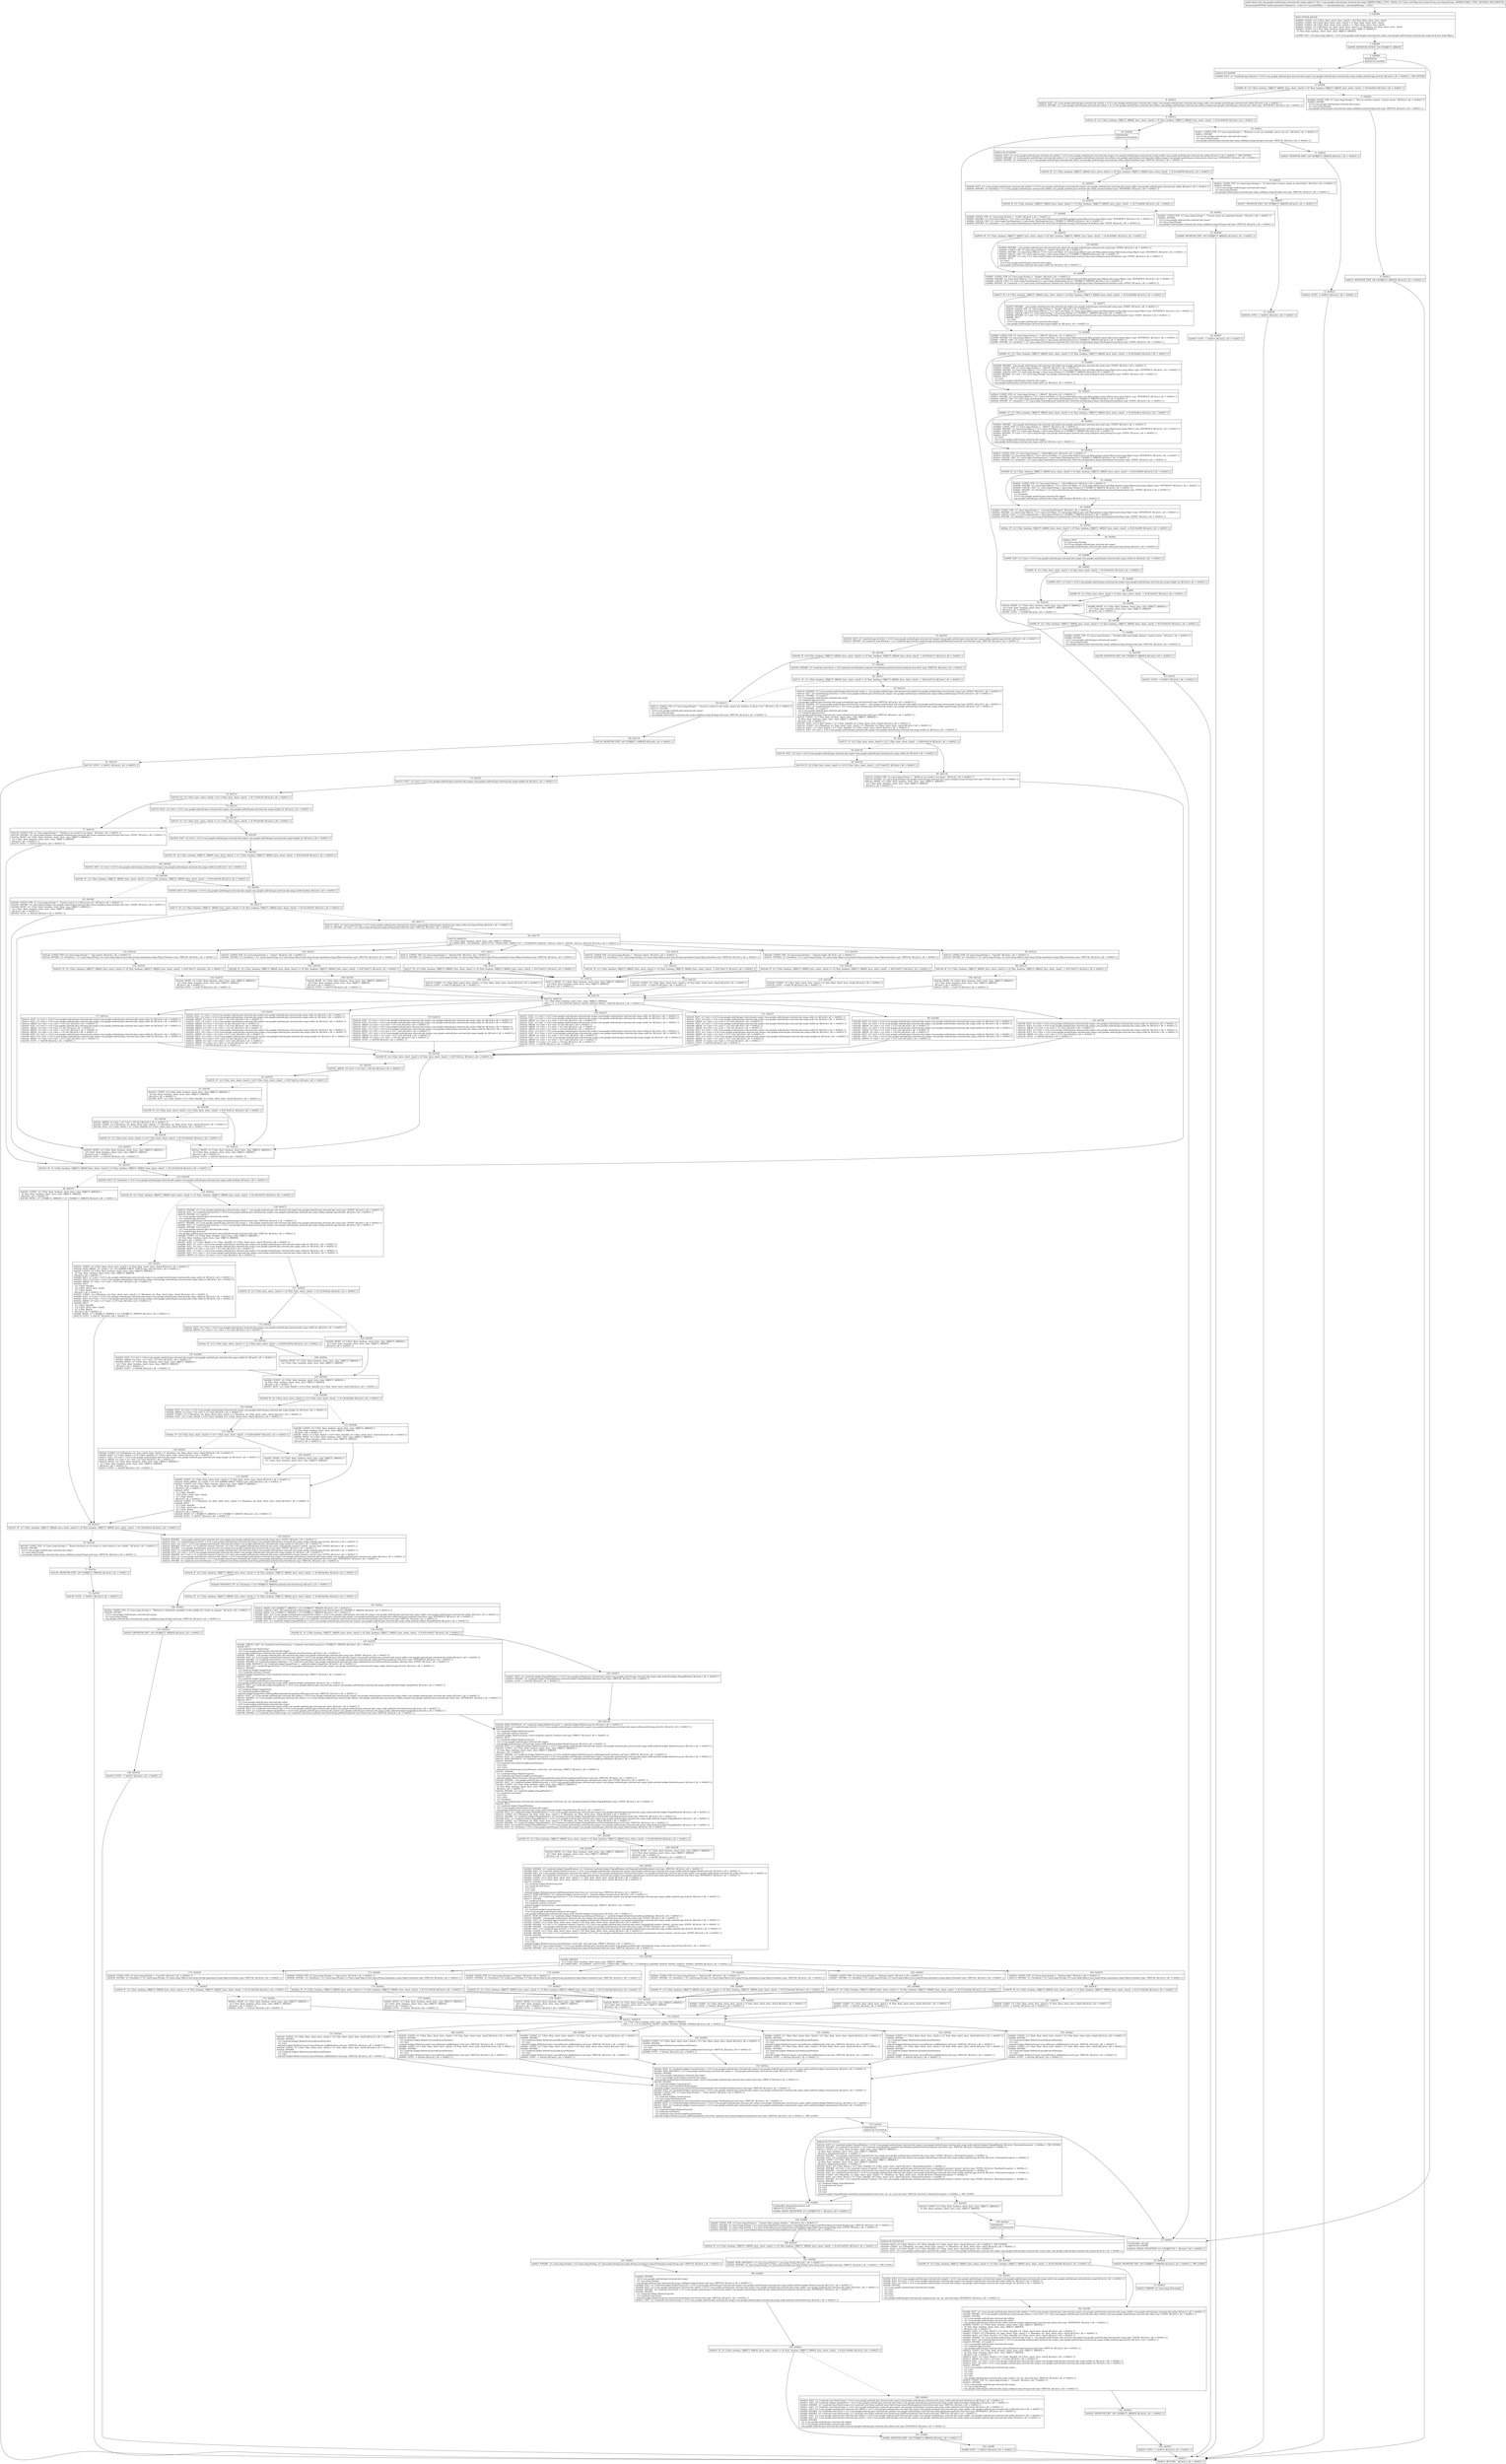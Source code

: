 digraph "CFG forcom.google.android.gms.internal.ads.zzaps.zzg(Ljava\/util\/Map;)V" {
Node_0 [shape=record,label="{0\:\ 0x0000|MTH_ENTER_BLOCK\l|0x0000: CONST  (r11 I:?[int, float, short, byte, char]) = (50 ?[int, float, short, byte, char]) \l0x0002: CONST  (r6 I:?[int, float, short, byte, char]) = (2 ?[int, float, short, byte, char]) \l0x0003: CONST  (r4 I:?[int, float, short, byte, char]) = (\-1 ?[int, float, short, byte, char]) \l0x0004: CONST  (r5 I:?[boolean, int, float, short, byte, char]) = (1 ?[boolean, int, float, short, byte, char]) \l0x0005: CONST  (r3 I:?[int, float, boolean, short, byte, char, OBJECT, ARRAY]) = \l  (0 ?[int, float, boolean, short, byte, char, OBJECT, ARRAY])\l \l0x0006: IGET  (r8 I:java.lang.Object) = (r14 I:com.google.android.gms.internal.ads.zzaps) com.google.android.gms.internal.ads.zzaps.lock java.lang.Object \l}"];
Node_1 [shape=record,label="{1\:\ 0x0008|0x0008: MONITOR_ENTER  (r8 I:?[OBJECT, ARRAY]) \l}"];
Node_2 [shape=record,label="{2\:\ 0x0009|SYNTHETIC\lSplitter:B:2:0x0009\l}"];
Node_3 [shape=record,label="{3\:\ ?|Splitter:B:2:0x0009\l|0x0009: IGET  (r1 I:android.app.Activity) = (r14 I:com.google.android.gms.internal.ads.zzaps) com.google.android.gms.internal.ads.zzaps.zzdhp android.app.Activity A[Catch:\{ all \-\> 0x0023 \}, TRY_ENTER]\l}"];
Node_4 [shape=record,label="{4\:\ 0x000b|0x000b: IF  (r1 I:?[int, boolean, OBJECT, ARRAY, byte, short, char]) != (0 ?[int, boolean, OBJECT, ARRAY, byte, short, char])  \-\> B:8:0x0014 A[Catch:\{ all \-\> 0x0023 \}]\l}"];
Node_5 [shape=record,label="{5\:\ 0x000d|0x000d: CONST_STR  (r1 I:java.lang.String) =  \"Not an activity context. Cannot resize.\" A[Catch:\{ all \-\> 0x0023 \}]\l0x000f: INVOKE  \l  (r14 I:com.google.android.gms.internal.ads.zzaqc)\l  (r1 I:java.lang.String)\l com.google.android.gms.internal.ads.zzaqc.zzdh(java.lang.String):void type: VIRTUAL A[Catch:\{ all \-\> 0x0023 \}]\l}"];
Node_6 [shape=record,label="{6\:\ 0x0012|0x0012: MONITOR_EXIT  (r8 I:?[OBJECT, ARRAY]) A[Catch:\{ all \-\> 0x0023 \}]\l}"];
Node_7 [shape=record,label="{7\:\ 0x0013|0x0013: RETURN   A[Catch:\{ all \-\> 0x0023 \}]\l}"];
Node_8 [shape=record,label="{8\:\ 0x0014|0x0014: IGET  (r1 I:com.google.android.gms.internal.ads.zzbha) = (r14 I:com.google.android.gms.internal.ads.zzaps) com.google.android.gms.internal.ads.zzaps.zzdbu com.google.android.gms.internal.ads.zzbha A[Catch:\{ all \-\> 0x0023 \}]\l0x0016: INVOKE  (r1 I:com.google.android.gms.internal.ads.zzbio) = (r1 I:com.google.android.gms.internal.ads.zzbha) com.google.android.gms.internal.ads.zzbha.zzaag():com.google.android.gms.internal.ads.zzbio type: INTERFACE A[Catch:\{ all \-\> 0x0023 \}]\l}"];
Node_9 [shape=record,label="{9\:\ 0x001a|0x001a: IF  (r1 I:?[int, boolean, OBJECT, ARRAY, byte, short, char]) != (0 ?[int, boolean, OBJECT, ARRAY, byte, short, char])  \-\> B:16:0x0026 A[Catch:\{ all \-\> 0x0023 \}]\l}"];
Node_10 [shape=record,label="{10\:\ 0x001c|0x001c: CONST_STR  (r1 I:java.lang.String) =  \"Webview is not yet available, size is not set.\" A[Catch:\{ all \-\> 0x0023 \}]\l0x001e: INVOKE  \l  (r14 I:com.google.android.gms.internal.ads.zzaqc)\l  (r1 I:java.lang.String)\l com.google.android.gms.internal.ads.zzaqc.zzdh(java.lang.String):void type: VIRTUAL A[Catch:\{ all \-\> 0x0023 \}]\l}"];
Node_11 [shape=record,label="{11\:\ 0x0021|0x0021: MONITOR_EXIT  (r8 I:?[OBJECT, ARRAY]) A[Catch:\{ all \-\> 0x0023 \}]\l}"];
Node_12 [shape=record,label="{12\:\ 0x0022|0x0022: GOTO  \-\> 0x0013 A[Catch:\{ all \-\> 0x0023 \}]\l}"];
Node_13 [shape=record,label="{13\:\ 0x0023|ExcHandler: all null\lSplitter:B:2:0x0009\l|0x0023: MOVE_EXCEPTION  (r1 I:?[OBJECT]) =  A[Catch:\{ all \-\> 0x0023 \}]\l}"];
Node_14 [shape=record,label="{14\:\ 0x0024|0x0024: MONITOR_EXIT  (r8 I:?[OBJECT, ARRAY]) A[Catch:\{ all \-\> 0x0023 \}, TRY_LEAVE]\l}"];
Node_15 [shape=record,label="{15\:\ 0x0025|0x0025: THROW  (r1 I:java.lang.Throwable) \l}"];
Node_16 [shape=record,label="{16\:\ 0x0026|SYNTHETIC\lSplitter:B:16:0x0026\l}"];
Node_17 [shape=record,label="{17\:\ ?|Splitter:B:16:0x0026\l|0x0026: IGET  (r1 I:com.google.android.gms.internal.ads.zzbha) = (r14 I:com.google.android.gms.internal.ads.zzaps) com.google.android.gms.internal.ads.zzaps.zzdbu com.google.android.gms.internal.ads.zzbha A[Catch:\{ all \-\> 0x0023 \}, TRY_ENTER]\l0x0028: INVOKE  (r1 I:com.google.android.gms.internal.ads.zzbio) = (r1 I:com.google.android.gms.internal.ads.zzbha) com.google.android.gms.internal.ads.zzbha.zzaag():com.google.android.gms.internal.ads.zzbio type: INTERFACE A[Catch:\{ all \-\> 0x0023 \}]\l0x002c: INVOKE  (r1 I:boolean) = (r1 I:com.google.android.gms.internal.ads.zzbio) com.google.android.gms.internal.ads.zzbio.zzabx():boolean type: VIRTUAL A[Catch:\{ all \-\> 0x0023 \}]\l}"];
Node_18 [shape=record,label="{18\:\ 0x0030|0x0030: IF  (r1 I:?[int, boolean, OBJECT, ARRAY, byte, short, char]) == (0 ?[int, boolean, OBJECT, ARRAY, byte, short, char])  \-\> B:22:0x0039 A[Catch:\{ all \-\> 0x0023 \}]\l}"];
Node_19 [shape=record,label="{19\:\ 0x0032|0x0032: CONST_STR  (r1 I:java.lang.String) =  \"Is interstitial. Cannot resize an interstitial.\" A[Catch:\{ all \-\> 0x0023 \}]\l0x0034: INVOKE  \l  (r14 I:com.google.android.gms.internal.ads.zzaqc)\l  (r1 I:java.lang.String)\l com.google.android.gms.internal.ads.zzaqc.zzdh(java.lang.String):void type: VIRTUAL A[Catch:\{ all \-\> 0x0023 \}]\l}"];
Node_20 [shape=record,label="{20\:\ 0x0037|0x0037: MONITOR_EXIT  (r8 I:?[OBJECT, ARRAY]) A[Catch:\{ all \-\> 0x0023 \}]\l}"];
Node_21 [shape=record,label="{21\:\ 0x0038|0x0038: GOTO  \-\> 0x0013 A[Catch:\{ all \-\> 0x0023 \}]\l}"];
Node_22 [shape=record,label="{22\:\ 0x0039|0x0039: IGET  (r1 I:com.google.android.gms.internal.ads.zzbha) = (r14 I:com.google.android.gms.internal.ads.zzaps) com.google.android.gms.internal.ads.zzaps.zzdbu com.google.android.gms.internal.ads.zzbha A[Catch:\{ all \-\> 0x0023 \}]\l0x003b: INVOKE  (r1 I:boolean) = (r1 I:com.google.android.gms.internal.ads.zzbha) com.google.android.gms.internal.ads.zzbha.zzaan():boolean type: INTERFACE A[Catch:\{ all \-\> 0x0023 \}]\l}"];
Node_23 [shape=record,label="{23\:\ 0x003f|0x003f: IF  (r1 I:?[int, boolean, OBJECT, ARRAY, byte, short, char]) == (0 ?[int, boolean, OBJECT, ARRAY, byte, short, char])  \-\> B:27:0x0048 A[Catch:\{ all \-\> 0x0023 \}]\l}"];
Node_24 [shape=record,label="{24\:\ 0x0041|0x0041: CONST_STR  (r1 I:java.lang.String) =  \"Cannot resize an expanded banner.\" A[Catch:\{ all \-\> 0x0023 \}]\l0x0043: INVOKE  \l  (r14 I:com.google.android.gms.internal.ads.zzaqc)\l  (r1 I:java.lang.String)\l com.google.android.gms.internal.ads.zzaqc.zzdh(java.lang.String):void type: VIRTUAL A[Catch:\{ all \-\> 0x0023 \}]\l}"];
Node_25 [shape=record,label="{25\:\ 0x0046|0x0046: MONITOR_EXIT  (r8 I:?[OBJECT, ARRAY]) A[Catch:\{ all \-\> 0x0023 \}]\l}"];
Node_26 [shape=record,label="{26\:\ 0x0047|0x0047: GOTO  \-\> 0x0013 A[Catch:\{ all \-\> 0x0023 \}]\l}"];
Node_27 [shape=record,label="{27\:\ 0x0048|0x0048: CONST_STR  (r1 I:java.lang.String) =  \"width\" A[Catch:\{ all \-\> 0x0023 \}]\l0x004a: INVOKE  (r1 I:java.lang.Object) = (r15 I:java.util.Map), (r1 I:java.lang.Object) java.util.Map.get(java.lang.Object):java.lang.Object type: INTERFACE A[Catch:\{ all \-\> 0x0023 \}]\l0x004e: CHECK_CAST  (r1 I:java.lang.CharSequence) = (java.lang.CharSequence) (r1 I:?[OBJECT, ARRAY]) A[Catch:\{ all \-\> 0x0023 \}]\l0x0050: INVOKE  (r1 I:boolean) = (r1 I:java.lang.CharSequence) android.text.TextUtils.isEmpty(java.lang.CharSequence):boolean type: STATIC A[Catch:\{ all \-\> 0x0023 \}]\l}"];
Node_28 [shape=record,label="{28\:\ 0x0054|0x0054: IF  (r1 I:?[int, boolean, OBJECT, ARRAY, byte, short, char]) != (0 ?[int, boolean, OBJECT, ARRAY, byte, short, char])  \-\> B:30:0x0067 A[Catch:\{ all \-\> 0x0023 \}]\l}"];
Node_29 [shape=record,label="{29\:\ 0x0056|0x0056: INVOKE   com.google.android.gms.ads.internal.zzk.zzlg():com.google.android.gms.internal.ads.zzaxj type: STATIC A[Catch:\{ all \-\> 0x0023 \}]\l0x0059: CONST_STR  (r1 I:java.lang.String) =  \"width\" A[Catch:\{ all \-\> 0x0023 \}]\l0x005b: INVOKE  (r1 I:java.lang.Object) = (r15 I:java.util.Map), (r1 I:java.lang.Object) java.util.Map.get(java.lang.Object):java.lang.Object type: INTERFACE A[Catch:\{ all \-\> 0x0023 \}]\l0x005f: CHECK_CAST  (r1 I:java.lang.String) = (java.lang.String) (r1 I:?[OBJECT, ARRAY]) A[Catch:\{ all \-\> 0x0023 \}]\l0x0061: INVOKE  (r1 I:int) = (r1 I:java.lang.String) com.google.android.gms.internal.ads.zzaxj.zzdy(java.lang.String):int type: STATIC A[Catch:\{ all \-\> 0x0023 \}]\l0x0065: IPUT  \l  (r1 I:int)\l  (r14 I:com.google.android.gms.internal.ads.zzaps)\l com.google.android.gms.internal.ads.zzaps.width int A[Catch:\{ all \-\> 0x0023 \}]\l}"];
Node_30 [shape=record,label="{30\:\ 0x0067|0x0067: CONST_STR  (r1 I:java.lang.String) =  \"height\" A[Catch:\{ all \-\> 0x0023 \}]\l0x0069: INVOKE  (r1 I:java.lang.Object) = (r15 I:java.util.Map), (r1 I:java.lang.Object) java.util.Map.get(java.lang.Object):java.lang.Object type: INTERFACE A[Catch:\{ all \-\> 0x0023 \}]\l0x006d: CHECK_CAST  (r1 I:java.lang.CharSequence) = (java.lang.CharSequence) (r1 I:?[OBJECT, ARRAY]) A[Catch:\{ all \-\> 0x0023 \}]\l0x006f: INVOKE  (r1 I:boolean) = (r1 I:java.lang.CharSequence) android.text.TextUtils.isEmpty(java.lang.CharSequence):boolean type: STATIC A[Catch:\{ all \-\> 0x0023 \}]\l}"];
Node_31 [shape=record,label="{31\:\ 0x0073|0x0073: IF  (r1 I:?[int, boolean, OBJECT, ARRAY, byte, short, char]) != (0 ?[int, boolean, OBJECT, ARRAY, byte, short, char])  \-\> B:33:0x0086 A[Catch:\{ all \-\> 0x0023 \}]\l}"];
Node_32 [shape=record,label="{32\:\ 0x0075|0x0075: INVOKE   com.google.android.gms.ads.internal.zzk.zzlg():com.google.android.gms.internal.ads.zzaxj type: STATIC A[Catch:\{ all \-\> 0x0023 \}]\l0x0078: CONST_STR  (r1 I:java.lang.String) =  \"height\" A[Catch:\{ all \-\> 0x0023 \}]\l0x007a: INVOKE  (r1 I:java.lang.Object) = (r15 I:java.util.Map), (r1 I:java.lang.Object) java.util.Map.get(java.lang.Object):java.lang.Object type: INTERFACE A[Catch:\{ all \-\> 0x0023 \}]\l0x007e: CHECK_CAST  (r1 I:java.lang.String) = (java.lang.String) (r1 I:?[OBJECT, ARRAY]) A[Catch:\{ all \-\> 0x0023 \}]\l0x0080: INVOKE  (r1 I:int) = (r1 I:java.lang.String) com.google.android.gms.internal.ads.zzaxj.zzdy(java.lang.String):int type: STATIC A[Catch:\{ all \-\> 0x0023 \}]\l0x0084: IPUT  \l  (r1 I:int)\l  (r14 I:com.google.android.gms.internal.ads.zzaps)\l com.google.android.gms.internal.ads.zzaps.height int A[Catch:\{ all \-\> 0x0023 \}]\l}"];
Node_33 [shape=record,label="{33\:\ 0x0086|0x0086: CONST_STR  (r1 I:java.lang.String) =  \"offsetX\" A[Catch:\{ all \-\> 0x0023 \}]\l0x0088: INVOKE  (r1 I:java.lang.Object) = (r15 I:java.util.Map), (r1 I:java.lang.Object) java.util.Map.get(java.lang.Object):java.lang.Object type: INTERFACE A[Catch:\{ all \-\> 0x0023 \}]\l0x008c: CHECK_CAST  (r1 I:java.lang.CharSequence) = (java.lang.CharSequence) (r1 I:?[OBJECT, ARRAY]) A[Catch:\{ all \-\> 0x0023 \}]\l0x008e: INVOKE  (r1 I:boolean) = (r1 I:java.lang.CharSequence) android.text.TextUtils.isEmpty(java.lang.CharSequence):boolean type: STATIC A[Catch:\{ all \-\> 0x0023 \}]\l}"];
Node_34 [shape=record,label="{34\:\ 0x0092|0x0092: IF  (r1 I:?[int, boolean, OBJECT, ARRAY, byte, short, char]) != (0 ?[int, boolean, OBJECT, ARRAY, byte, short, char])  \-\> B:36:0x00a5 A[Catch:\{ all \-\> 0x0023 \}]\l}"];
Node_35 [shape=record,label="{35\:\ 0x0094|0x0094: INVOKE   com.google.android.gms.ads.internal.zzk.zzlg():com.google.android.gms.internal.ads.zzaxj type: STATIC A[Catch:\{ all \-\> 0x0023 \}]\l0x0097: CONST_STR  (r1 I:java.lang.String) =  \"offsetX\" A[Catch:\{ all \-\> 0x0023 \}]\l0x0099: INVOKE  (r1 I:java.lang.Object) = (r15 I:java.util.Map), (r1 I:java.lang.Object) java.util.Map.get(java.lang.Object):java.lang.Object type: INTERFACE A[Catch:\{ all \-\> 0x0023 \}]\l0x009d: CHECK_CAST  (r1 I:java.lang.String) = (java.lang.String) (r1 I:?[OBJECT, ARRAY]) A[Catch:\{ all \-\> 0x0023 \}]\l0x009f: INVOKE  (r1 I:int) = (r1 I:java.lang.String) com.google.android.gms.internal.ads.zzaxj.zzdy(java.lang.String):int type: STATIC A[Catch:\{ all \-\> 0x0023 \}]\l0x00a3: IPUT  \l  (r1 I:int)\l  (r14 I:com.google.android.gms.internal.ads.zzaps)\l com.google.android.gms.internal.ads.zzaps.zzdie int A[Catch:\{ all \-\> 0x0023 \}]\l}"];
Node_36 [shape=record,label="{36\:\ 0x00a5|0x00a5: CONST_STR  (r1 I:java.lang.String) =  \"offsetY\" A[Catch:\{ all \-\> 0x0023 \}]\l0x00a7: INVOKE  (r1 I:java.lang.Object) = (r15 I:java.util.Map), (r1 I:java.lang.Object) java.util.Map.get(java.lang.Object):java.lang.Object type: INTERFACE A[Catch:\{ all \-\> 0x0023 \}]\l0x00ab: CHECK_CAST  (r1 I:java.lang.CharSequence) = (java.lang.CharSequence) (r1 I:?[OBJECT, ARRAY]) A[Catch:\{ all \-\> 0x0023 \}]\l0x00ad: INVOKE  (r1 I:boolean) = (r1 I:java.lang.CharSequence) android.text.TextUtils.isEmpty(java.lang.CharSequence):boolean type: STATIC A[Catch:\{ all \-\> 0x0023 \}]\l}"];
Node_37 [shape=record,label="{37\:\ 0x00b1|0x00b1: IF  (r1 I:?[int, boolean, OBJECT, ARRAY, byte, short, char]) != (0 ?[int, boolean, OBJECT, ARRAY, byte, short, char])  \-\> B:39:0x00c4 A[Catch:\{ all \-\> 0x0023 \}]\l}"];
Node_38 [shape=record,label="{38\:\ 0x00b3|0x00b3: INVOKE   com.google.android.gms.ads.internal.zzk.zzlg():com.google.android.gms.internal.ads.zzaxj type: STATIC A[Catch:\{ all \-\> 0x0023 \}]\l0x00b6: CONST_STR  (r1 I:java.lang.String) =  \"offsetY\" A[Catch:\{ all \-\> 0x0023 \}]\l0x00b8: INVOKE  (r1 I:java.lang.Object) = (r15 I:java.util.Map), (r1 I:java.lang.Object) java.util.Map.get(java.lang.Object):java.lang.Object type: INTERFACE A[Catch:\{ all \-\> 0x0023 \}]\l0x00bc: CHECK_CAST  (r1 I:java.lang.String) = (java.lang.String) (r1 I:?[OBJECT, ARRAY]) A[Catch:\{ all \-\> 0x0023 \}]\l0x00be: INVOKE  (r1 I:int) = (r1 I:java.lang.String) com.google.android.gms.internal.ads.zzaxj.zzdy(java.lang.String):int type: STATIC A[Catch:\{ all \-\> 0x0023 \}]\l0x00c2: IPUT  \l  (r1 I:int)\l  (r14 I:com.google.android.gms.internal.ads.zzaps)\l com.google.android.gms.internal.ads.zzaps.zzdif int A[Catch:\{ all \-\> 0x0023 \}]\l}"];
Node_39 [shape=record,label="{39\:\ 0x00c4|0x00c4: CONST_STR  (r1 I:java.lang.String) =  \"allowOffscreen\" A[Catch:\{ all \-\> 0x0023 \}]\l0x00c6: INVOKE  (r1 I:java.lang.Object) = (r15 I:java.util.Map), (r1 I:java.lang.Object) java.util.Map.get(java.lang.Object):java.lang.Object type: INTERFACE A[Catch:\{ all \-\> 0x0023 \}]\l0x00ca: CHECK_CAST  (r1 I:java.lang.CharSequence) = (java.lang.CharSequence) (r1 I:?[OBJECT, ARRAY]) A[Catch:\{ all \-\> 0x0023 \}]\l0x00cc: INVOKE  (r1 I:boolean) = (r1 I:java.lang.CharSequence) android.text.TextUtils.isEmpty(java.lang.CharSequence):boolean type: STATIC A[Catch:\{ all \-\> 0x0023 \}]\l}"];
Node_40 [shape=record,label="{40\:\ 0x00d0|0x00d0: IF  (r1 I:?[int, boolean, OBJECT, ARRAY, byte, short, char]) != (0 ?[int, boolean, OBJECT, ARRAY, byte, short, char])  \-\> B:42:0x00e0 A[Catch:\{ all \-\> 0x0023 \}]\l}"];
Node_41 [shape=record,label="{41\:\ 0x00d2|0x00d2: CONST_STR  (r1 I:java.lang.String) =  \"allowOffscreen\" A[Catch:\{ all \-\> 0x0023 \}]\l0x00d4: INVOKE  (r1 I:java.lang.Object) = (r15 I:java.util.Map), (r1 I:java.lang.Object) java.util.Map.get(java.lang.Object):java.lang.Object type: INTERFACE A[Catch:\{ all \-\> 0x0023 \}]\l0x00d8: CHECK_CAST  (r1 I:java.lang.String) = (java.lang.String) (r1 I:?[OBJECT, ARRAY]) A[Catch:\{ all \-\> 0x0023 \}]\l0x00da: INVOKE  (r1 I:boolean) = (r1 I:java.lang.String) java.lang.Boolean.parseBoolean(java.lang.String):boolean type: STATIC A[Catch:\{ all \-\> 0x0023 \}]\l0x00de: IPUT  \l  (r1 I:boolean)\l  (r14 I:com.google.android.gms.internal.ads.zzaps)\l com.google.android.gms.internal.ads.zzaps.zzdib boolean A[Catch:\{ all \-\> 0x0023 \}]\l}"];
Node_42 [shape=record,label="{42\:\ 0x00e0|0x00e0: CONST_STR  (r1 I:java.lang.String) =  \"customClosePosition\" A[Catch:\{ all \-\> 0x0023 \}]\l0x00e2: INVOKE  (r1 I:java.lang.Object) = (r15 I:java.util.Map), (r1 I:java.lang.Object) java.util.Map.get(java.lang.Object):java.lang.Object type: INTERFACE A[Catch:\{ all \-\> 0x0023 \}]\l0x00e6: CHECK_CAST  (r1 I:java.lang.String) = (java.lang.String) (r1 I:?[OBJECT, ARRAY]) A[Catch:\{ all \-\> 0x0023 \}]\l0x00e8: INVOKE  (r2 I:boolean) = (r1 I:java.lang.CharSequence) android.text.TextUtils.isEmpty(java.lang.CharSequence):boolean type: STATIC A[Catch:\{ all \-\> 0x0023 \}]\l}"];
Node_43 [shape=record,label="{43\:\ 0x00ec|0x00ec: IF  (r2 I:?[int, boolean, OBJECT, ARRAY, byte, short, char]) != (0 ?[int, boolean, OBJECT, ARRAY, byte, short, char])  \-\> B:45:0x00f0 A[Catch:\{ all \-\> 0x0023 \}]\l}"];
Node_44 [shape=record,label="{44\:\ 0x00ee|0x00ee: IPUT  \l  (r1 I:java.lang.String)\l  (r14 I:com.google.android.gms.internal.ads.zzaps)\l com.google.android.gms.internal.ads.zzaps.zzdia java.lang.String A[Catch:\{ all \-\> 0x0023 \}]\l}"];
Node_45 [shape=record,label="{45\:\ 0x00f0|0x00f0: IGET  (r1 I:int) = (r14 I:com.google.android.gms.internal.ads.zzaps) com.google.android.gms.internal.ads.zzaps.width int A[Catch:\{ all \-\> 0x0023 \}]\l}"];
Node_46 [shape=record,label="{46\:\ 0x00f2|0x00f2: IF  (r1 I:?[int, byte, short, char]) \< (0 ?[int, byte, short, char])  \-\> B:54:0x0103 A[Catch:\{ all \-\> 0x0023 \}]\l}"];
Node_47 [shape=record,label="{47\:\ 0x00f4|0x00f4: IGET  (r1 I:int) = (r14 I:com.google.android.gms.internal.ads.zzaps) com.google.android.gms.internal.ads.zzaps.height int A[Catch:\{ all \-\> 0x0023 \}]\l}"];
Node_48 [shape=record,label="{48\:\ 0x00f6|0x00f6: IF  (r1 I:?[int, byte, short, char]) \< (0 ?[int, byte, short, char])  \-\> B:54:0x0103 A[Catch:\{ all \-\> 0x0023 \}]\l}"];
Node_49 [shape=record,label="{49\:\ 0x00f8|0x00f8: MOVE  (r1 I:?[int, float, boolean, short, byte, char, OBJECT, ARRAY]) = \l  (r5 I:?[int, float, boolean, short, byte, char, OBJECT, ARRAY])\l A[Catch:\{ all \-\> 0x0023 \}]\l}"];
Node_50 [shape=record,label="{50\:\ 0x00f9|0x00f9: IF  (r1 I:?[int, boolean, OBJECT, ARRAY, byte, short, char]) != (0 ?[int, boolean, OBJECT, ARRAY, byte, short, char])  \-\> B:55:0x0105 A[Catch:\{ all \-\> 0x0023 \}]\l}"];
Node_51 [shape=record,label="{51\:\ 0x00fb|0x00fb: CONST_STR  (r1 I:java.lang.String) =  \"Invalid width and height options. Cannot resize.\" A[Catch:\{ all \-\> 0x0023 \}]\l0x00fd: INVOKE  \l  (r14 I:com.google.android.gms.internal.ads.zzaqc)\l  (r1 I:java.lang.String)\l com.google.android.gms.internal.ads.zzaqc.zzdh(java.lang.String):void type: VIRTUAL A[Catch:\{ all \-\> 0x0023 \}]\l}"];
Node_52 [shape=record,label="{52\:\ 0x0100|0x0100: MONITOR_EXIT  (r8 I:?[OBJECT, ARRAY]) A[Catch:\{ all \-\> 0x0023 \}]\l}"];
Node_53 [shape=record,label="{53\:\ 0x0101|0x0101: GOTO  \-\> 0x0013 A[Catch:\{ all \-\> 0x0023 \}]\l}"];
Node_54 [shape=record,label="{54\:\ 0x0103|0x0103: MOVE  (r1 I:?[int, float, boolean, short, byte, char, OBJECT, ARRAY]) = \l  (r3 I:?[int, float, boolean, short, byte, char, OBJECT, ARRAY])\l A[Catch:\{ all \-\> 0x0023 \}]\l0x0104: GOTO  \-\> 0x00f9 A[Catch:\{ all \-\> 0x0023 \}]\l}"];
Node_55 [shape=record,label="{55\:\ 0x0105|0x0105: IGET  (r1 I:android.app.Activity) = (r14 I:com.google.android.gms.internal.ads.zzaps) com.google.android.gms.internal.ads.zzaps.zzdhp android.app.Activity A[Catch:\{ all \-\> 0x0023 \}]\l0x0107: INVOKE  (r9 I:android.view.Window) = (r1 I:android.app.Activity) android.app.Activity.getWindow():android.view.Window type: VIRTUAL A[Catch:\{ all \-\> 0x0023 \}]\l}"];
Node_56 [shape=record,label="{56\:\ 0x010b|0x010b: IF  (r9 I:?[int, boolean, OBJECT, ARRAY, byte, short, char]) == (0 ?[int, boolean, OBJECT, ARRAY, byte, short, char])  \-\> B:59:0x0113 A[Catch:\{ all \-\> 0x0023 \}]\l}"];
Node_57 [shape=record,label="{57\:\ 0x010d|0x010d: INVOKE  (r1 I:android.view.View) = (r9 I:android.view.Window) android.view.Window.getDecorView():android.view.View type: VIRTUAL A[Catch:\{ all \-\> 0x0023 \}]\l}"];
Node_58 [shape=record,label="{58\:\ 0x0111|0x0111: IF  (r1 I:?[int, boolean, OBJECT, ARRAY, byte, short, char]) != (0 ?[int, boolean, OBJECT, ARRAY, byte, short, char])  \-\> B:62:0x011b A[Catch:\{ all \-\> 0x0023 \}]\l}"];
Node_59 [shape=record,label="{59\:\ 0x0113|0x0113: CONST_STR  (r1 I:java.lang.String) =  \"Activity context is not ready, cannot get window or decor view.\" A[Catch:\{ all \-\> 0x0023 \}]\l0x0115: INVOKE  \l  (r14 I:com.google.android.gms.internal.ads.zzaqc)\l  (r1 I:java.lang.String)\l com.google.android.gms.internal.ads.zzaqc.zzdh(java.lang.String):void type: VIRTUAL A[Catch:\{ all \-\> 0x0023 \}]\l}"];
Node_60 [shape=record,label="{60\:\ 0x0118|0x0118: MONITOR_EXIT  (r8 I:?[OBJECT, ARRAY]) A[Catch:\{ all \-\> 0x0023 \}]\l}"];
Node_61 [shape=record,label="{61\:\ 0x0119|0x0119: GOTO  \-\> 0x0013 A[Catch:\{ all \-\> 0x0023 \}]\l}"];
Node_62 [shape=record,label="{62\:\ 0x011b|0x011b: INVOKE  (r1 I:com.google.android.gms.internal.ads.zzaxj) =  com.google.android.gms.ads.internal.zzk.zzlg():com.google.android.gms.internal.ads.zzaxj type: STATIC A[Catch:\{ all \-\> 0x0023 \}]\l0x011f: IGET  (r2 I:android.app.Activity) = (r14 I:com.google.android.gms.internal.ads.zzaps) com.google.android.gms.internal.ads.zzaps.zzdhp android.app.Activity A[Catch:\{ all \-\> 0x0023 \}]\l0x0121: INVOKE  (r1 I:int[]) = \l  (r1 I:com.google.android.gms.internal.ads.zzaxj)\l  (r2 I:android.app.Activity)\l com.google.android.gms.internal.ads.zzaxj.zze(android.app.Activity):int[] type: VIRTUAL A[Catch:\{ all \-\> 0x0023 \}]\l0x0125: INVOKE  (r2 I:com.google.android.gms.internal.ads.zzaxj) =  com.google.android.gms.ads.internal.zzk.zzlg():com.google.android.gms.internal.ads.zzaxj type: STATIC A[Catch:\{ all \-\> 0x0023 \}]\l0x0129: IGET  (r7 I:android.app.Activity) = (r14 I:com.google.android.gms.internal.ads.zzaps) com.google.android.gms.internal.ads.zzaps.zzdhp android.app.Activity A[Catch:\{ all \-\> 0x0023 \}]\l0x012b: INVOKE  (r7 I:int[]) = \l  (r2 I:com.google.android.gms.internal.ads.zzaxj)\l  (r7 I:android.app.Activity)\l com.google.android.gms.internal.ads.zzaxj.zzf(android.app.Activity):int[] type: VIRTUAL A[Catch:\{ all \-\> 0x0023 \}]\l0x012f: CONST  (r2 I:?[int, float, boolean, short, byte, char, OBJECT, ARRAY]) = \l  (0 ?[int, float, boolean, short, byte, char, OBJECT, ARRAY])\l A[Catch:\{ all \-\> 0x0023 \}]\l0x0130: AGET  (r10 I:?[int, float]) = (r1 I:?[int, float][]), (r2 I:?[int, short, byte, char]) A[Catch:\{ all \-\> 0x0023 \}]\l0x0132: CONST  (r2 I:?[boolean, int, float, short, byte, char]) = (1 ?[boolean, int, float, short, byte, char]) A[Catch:\{ all \-\> 0x0023 \}]\l0x0133: AGET  (r1 I:?[int, float]) = (r1 I:?[int, float][]), (r2 I:?[int, short, byte, char]) A[Catch:\{ all \-\> 0x0023 \}]\l0x0135: IGET  (r2 I:int) = (r14 I:com.google.android.gms.internal.ads.zzaps) com.google.android.gms.internal.ads.zzaps.width int A[Catch:\{ all \-\> 0x0023 \}]\l}"];
Node_63 [shape=record,label="{63\:\ 0x0137|0x0137: IF  (r2 I:?[int, byte, short, char]) \< (r11 I:?[int, byte, short, char])  \-\> B:66:0x013d A[Catch:\{ all \-\> 0x0023 \}]\l}"];
Node_64 [shape=record,label="{64\:\ 0x0139|0x0139: IGET  (r2 I:int) = (r14 I:com.google.android.gms.internal.ads.zzaps) com.google.android.gms.internal.ads.zzaps.width int A[Catch:\{ all \-\> 0x0023 \}]\l}"];
Node_65 [shape=record,label="{65\:\ 0x013b|0x013b: IF  (r2 I:?[int, byte, short, char]) \<= (r10 I:?[int, byte, short, char])  \-\> B:73:0x0151 A[Catch:\{ all \-\> 0x0023 \}]\l}"];
Node_66 [shape=record,label="{66\:\ 0x013d|0x013d: CONST_STR  (r1 I:java.lang.String) =  \"Width is too small or too large.\" A[Catch:\{ all \-\> 0x0023 \}]\l0x013f: INVOKE  (r1 I:java.lang.String) com.google.android.gms.internal.ads.zzaxa.zzep(java.lang.String):void type: STATIC A[Catch:\{ all \-\> 0x0023 \}]\l0x0142: MOVE  (r1 I:?[int, float, boolean, short, byte, char, OBJECT, ARRAY]) = \l  (r3 I:?[int, float, boolean, short, byte, char, OBJECT, ARRAY])\l A[Catch:\{ all \-\> 0x0023 \}]\l}"];
Node_67 [shape=record,label="{67\:\ 0x0143|0x0143: IF  (r1 I:?[int, boolean, OBJECT, ARRAY, byte, short, char]) != (0 ?[int, boolean, OBJECT, ARRAY, byte, short, char])  \-\> B:123:0x0258 A[Catch:\{ all \-\> 0x0023 \}]\l}"];
Node_68 [shape=record,label="{68\:\ 0x0145|0x0145: CONST  (r1 I:?[int, float, boolean, short, byte, char, OBJECT, ARRAY]) = \l  (0 ?[int, float, boolean, short, byte, char, OBJECT, ARRAY])\l A[Catch:\{ all \-\> 0x0023 \}]\l0x0146: MOVE  (r7 I:?[OBJECT, ARRAY]) = (r1 I:?[OBJECT, ARRAY]) A[Catch:\{ all \-\> 0x0023 \}]\l}"];
Node_69 [shape=record,label="{69\:\ 0x0147|0x0147: IF  (r7 I:?[int, boolean, OBJECT, ARRAY, byte, short, char]) != (0 ?[int, boolean, OBJECT, ARRAY, byte, short, char])  \-\> B:139:0x02c6 A[Catch:\{ all \-\> 0x0023 \}]\l}"];
Node_70 [shape=record,label="{70\:\ 0x0149|0x0149: CONST_STR  (r1 I:java.lang.String) =  \"Resize location out of screen or close button is not visible.\" A[Catch:\{ all \-\> 0x0023 \}]\l0x014b: INVOKE  \l  (r14 I:com.google.android.gms.internal.ads.zzaqc)\l  (r1 I:java.lang.String)\l com.google.android.gms.internal.ads.zzaqc.zzdh(java.lang.String):void type: VIRTUAL A[Catch:\{ all \-\> 0x0023 \}]\l}"];
Node_71 [shape=record,label="{71\:\ 0x014e|0x014e: MONITOR_EXIT  (r8 I:?[OBJECT, ARRAY]) A[Catch:\{ all \-\> 0x0023 \}]\l}"];
Node_72 [shape=record,label="{72\:\ 0x014f|0x014f: GOTO  \-\> 0x0013 A[Catch:\{ all \-\> 0x0023 \}]\l}"];
Node_73 [shape=record,label="{73\:\ 0x0151|0x0151: IGET  (r2 I:int) = (r14 I:com.google.android.gms.internal.ads.zzaps) com.google.android.gms.internal.ads.zzaps.height int A[Catch:\{ all \-\> 0x0023 \}]\l}"];
Node_74 [shape=record,label="{74\:\ 0x0153|0x0153: IF  (r2 I:?[int, byte, short, char]) \< (r11 I:?[int, byte, short, char])  \-\> B:77:0x0159 A[Catch:\{ all \-\> 0x0023 \}]\l}"];
Node_75 [shape=record,label="{75\:\ 0x0155|0x0155: IGET  (r2 I:int) = (r14 I:com.google.android.gms.internal.ads.zzaps) com.google.android.gms.internal.ads.zzaps.height int A[Catch:\{ all \-\> 0x0023 \}]\l}"];
Node_76 [shape=record,label="{76\:\ 0x0157|0x0157: IF  (r2 I:?[int, byte, short, char]) \<= (r1 I:?[int, byte, short, char])  \-\> B:78:0x0160 A[Catch:\{ all \-\> 0x0023 \}]\l}"];
Node_77 [shape=record,label="{77\:\ 0x0159|0x0159: CONST_STR  (r1 I:java.lang.String) =  \"Height is too small or too large.\" A[Catch:\{ all \-\> 0x0023 \}]\l0x015b: INVOKE  (r1 I:java.lang.String) com.google.android.gms.internal.ads.zzaxa.zzep(java.lang.String):void type: STATIC A[Catch:\{ all \-\> 0x0023 \}]\l0x015e: MOVE  (r1 I:?[int, float, boolean, short, byte, char, OBJECT, ARRAY]) = \l  (r3 I:?[int, float, boolean, short, byte, char, OBJECT, ARRAY])\l A[Catch:\{ all \-\> 0x0023 \}]\l0x015f: GOTO  \-\> 0x0143 A[Catch:\{ all \-\> 0x0023 \}]\l}"];
Node_78 [shape=record,label="{78\:\ 0x0160|0x0160: IGET  (r2 I:int) = (r14 I:com.google.android.gms.internal.ads.zzaps) com.google.android.gms.internal.ads.zzaps.height int A[Catch:\{ all \-\> 0x0023 \}]\l}"];
Node_79 [shape=record,label="{79\:\ 0x0162|0x0162: IF  (r2 I:?[int, boolean, OBJECT, ARRAY, byte, short, char]) != (r1 I:?[int, boolean, OBJECT, ARRAY, byte, short, char])  \-\> B:83:0x016f A[Catch:\{ all \-\> 0x0023 \}]\l}"];
Node_80 [shape=record,label="{80\:\ 0x0164|0x0164: IGET  (r1 I:int) = (r14 I:com.google.android.gms.internal.ads.zzaps) com.google.android.gms.internal.ads.zzaps.width int A[Catch:\{ all \-\> 0x0023 \}]\l}"];
Node_81 [shape=record,label="{81\:\ 0x0166|0x0166: IF  (r1 I:?[int, boolean, OBJECT, ARRAY, byte, short, char]) != (r10 I:?[int, boolean, OBJECT, ARRAY, byte, short, char])  \-\> B:83:0x016f A[Catch:\{ all \-\> 0x0023 \}]\l}"];
Node_82 [shape=record,label="{82\:\ 0x0168|0x0168: CONST_STR  (r1 I:java.lang.String) =  \"Cannot resize to a full\-screen ad.\" A[Catch:\{ all \-\> 0x0023 \}]\l0x016a: INVOKE  (r1 I:java.lang.String) com.google.android.gms.internal.ads.zzaxa.zzep(java.lang.String):void type: STATIC A[Catch:\{ all \-\> 0x0023 \}]\l0x016d: MOVE  (r1 I:?[int, float, boolean, short, byte, char, OBJECT, ARRAY]) = \l  (r3 I:?[int, float, boolean, short, byte, char, OBJECT, ARRAY])\l A[Catch:\{ all \-\> 0x0023 \}]\l0x016e: GOTO  \-\> 0x0143 A[Catch:\{ all \-\> 0x0023 \}]\l}"];
Node_83 [shape=record,label="{83\:\ 0x016f|0x016f: IGET  (r1 I:boolean) = (r14 I:com.google.android.gms.internal.ads.zzaps) com.google.android.gms.internal.ads.zzaps.zzdib boolean A[Catch:\{ all \-\> 0x0023 \}]\l}"];
Node_84 [shape=record,label="{84\:\ 0x0171|0x0171: IF  (r1 I:?[int, boolean, OBJECT, ARRAY, byte, short, char]) == (0 ?[int, boolean, OBJECT, ARRAY, byte, short, char])  \-\> B:122:0x0255 A[Catch:\{ all \-\> 0x0023 \}]\l}"];
Node_85 [shape=record,label="{85\:\ 0x0173|0x0173: IGET  (r1 I:java.lang.String) = (r14 I:com.google.android.gms.internal.ads.zzaps) com.google.android.gms.internal.ads.zzaps.zzdia java.lang.String A[Catch:\{ all \-\> 0x0023 \}]\l0x0175: INVOKE  (r2 I:int) = (r1 I:java.lang.String) java.lang.String.hashCode():int type: VIRTUAL A[Catch:\{ all \-\> 0x0023 \}]\l}"];
Node_86 [shape=record,label="{86\:\ 0x0179|0x0179: SWITCH  \l  (r2 I:?[int, float, boolean, short, byte, char, OBJECT, ARRAY])\l k:[\-1364013995, \-1012429441, \-655373719, 1163912186, 1288627767, 1755462605] t:[0x01b7, 0x01a3, 0x01c1, 0x01d5, 0x01cb, 0x01ad] A[Catch:\{ all \-\> 0x0023 \}]\l}"];
Node_87 [shape=record,label="{87\:\ 0x017c|0x017c: MOVE  (r1 I:?[int, float, boolean, short, byte, char, OBJECT, ARRAY]) = \l  (r4 I:?[int, float, boolean, short, byte, char, OBJECT, ARRAY])\l A[Catch:\{ all \-\> 0x0023 \}]\l}"];
Node_88 [shape=record,label="{88\:\ 0x017d|0x017d: SWITCH  \l  (r1 I:?[int, float, boolean, short, byte, char, OBJECT, ARRAY])\l k:[0, 1, 2, 3, 4, 5] t:[0x01df, 0x01ea, 0x01fc, 0x0216, 0x0227, 0x023f] A[Catch:\{ all \-\> 0x0023 \}]\l}"];
Node_89 [shape=record,label="{89\:\ 0x0180|0x0180: IGET  (r1 I:int) = (r14 I:com.google.android.gms.internal.ads.zzaps) com.google.android.gms.internal.ads.zzaps.zzdic int A[Catch:\{ all \-\> 0x0023 \}]\l0x0182: IGET  (r2 I:int) = (r14 I:com.google.android.gms.internal.ads.zzaps) com.google.android.gms.internal.ads.zzaps.zzdie int A[Catch:\{ all \-\> 0x0023 \}]\l0x0184: ARITH  (r1 I:int) = (r1 I:int) + (r2 I:int) A[Catch:\{ all \-\> 0x0023 \}]\l0x0185: IGET  (r2 I:int) = (r14 I:com.google.android.gms.internal.ads.zzaps) com.google.android.gms.internal.ads.zzaps.width int A[Catch:\{ all \-\> 0x0023 \}]\l0x0187: ARITH  (r1 I:int) = (r1 I:int) + (r2 I:int) A[Catch:\{ all \-\> 0x0023 \}]\l0x0188: ARITH  (r2 I:int) = (r1 I:int) + (\-50 int) A[Catch:\{ all \-\> 0x0023 \}]\l0x018a: IGET  (r1 I:int) = (r14 I:com.google.android.gms.internal.ads.zzaps) com.google.android.gms.internal.ads.zzaps.zzdid int A[Catch:\{ all \-\> 0x0023 \}]\l0x018c: IGET  (r11 I:int) = (r14 I:com.google.android.gms.internal.ads.zzaps) com.google.android.gms.internal.ads.zzaps.zzdif int A[Catch:\{ all \-\> 0x0023 \}]\l0x018e: ARITH  (r1 I:int) = (r1 I:int) + (r11 I:int) A[Catch:\{ all \-\> 0x0023 \}]\l}"];
Node_90 [shape=record,label="{90\:\ 0x018f|0x018f: IF  (r2 I:?[int, byte, short, char]) \< (0 ?[int, byte, short, char])  \-\> B:97:0x01a1 A[Catch:\{ all \-\> 0x0023 \}]\l}"];
Node_91 [shape=record,label="{91\:\ 0x0191|0x0191: ARITH  (r2 I:int) = (r2 I:int) + (50 int) A[Catch:\{ all \-\> 0x0023 \}]\l}"];
Node_92 [shape=record,label="{92\:\ 0x0193|0x0193: IF  (r2 I:?[int, byte, short, char]) \> (r10 I:?[int, byte, short, char])  \-\> B:97:0x01a1 A[Catch:\{ all \-\> 0x0023 \}]\l}"];
Node_93 [shape=record,label="{93\:\ 0x0195|0x0195: CONST  (r2 I:?[int, float, boolean, short, byte, char, OBJECT, ARRAY]) = \l  (0 ?[int, float, boolean, short, byte, char, OBJECT, ARRAY])\l A[Catch:\{ all \-\> 0x0023 \}]\l0x0196: AGET  (r2 I:?[int, float]) = (r7 I:?[int, float][]), (r2 I:?[int, short, byte, char]) A[Catch:\{ all \-\> 0x0023 \}]\l}"];
Node_94 [shape=record,label="{94\:\ 0x0198|0x0198: IF  (r1 I:?[int, byte, short, char]) \< (r2 I:?[int, byte, short, char])  \-\> B:97:0x01a1 A[Catch:\{ all \-\> 0x0023 \}]\l}"];
Node_95 [shape=record,label="{95\:\ 0x019a|0x019a: ARITH  (r1 I:int) = (r1 I:int) + (50 int) A[Catch:\{ all \-\> 0x0023 \}]\l0x019c: CONST  (r2 I:?[boolean, int, float, short, byte, char]) = (1 ?[boolean, int, float, short, byte, char]) A[Catch:\{ all \-\> 0x0023 \}]\l0x019d: AGET  (r2 I:?[int, float]) = (r7 I:?[int, float][]), (r2 I:?[int, short, byte, char]) A[Catch:\{ all \-\> 0x0023 \}]\l}"];
Node_96 [shape=record,label="{96\:\ 0x019f|0x019f: IF  (r1 I:?[int, byte, short, char]) \<= (r2 I:?[int, byte, short, char])  \-\> B:122:0x0255 A[Catch:\{ all \-\> 0x0023 \}]\l}"];
Node_97 [shape=record,label="{97\:\ 0x01a1|0x01a1: MOVE  (r1 I:?[int, float, boolean, short, byte, char, OBJECT, ARRAY]) = \l  (r3 I:?[int, float, boolean, short, byte, char, OBJECT, ARRAY])\l A[Catch:\{ all \-\> 0x0023 \}]\l0x01a2: GOTO  \-\> 0x0143 A[Catch:\{ all \-\> 0x0023 \}]\l}"];
Node_98 [shape=record,label="{98\:\ 0x01a3|0x01a3: CONST_STR  (r2 I:java.lang.String) =  \"top\-left\" A[Catch:\{ all \-\> 0x0023 \}]\l0x01a5: INVOKE  (r1 I:boolean) = (r1 I:java.lang.String), (r2 I:java.lang.Object) java.lang.String.equals(java.lang.Object):boolean type: VIRTUAL A[Catch:\{ all \-\> 0x0023 \}]\l}"];
Node_99 [shape=record,label="{99\:\ 0x01a9|0x01a9: IF  (r1 I:?[int, boolean, OBJECT, ARRAY, byte, short, char]) == (0 ?[int, boolean, OBJECT, ARRAY, byte, short, char])  \-\> B:87:0x017c A[Catch:\{ all \-\> 0x0023 \}]\l}"];
Node_100 [shape=record,label="{100\:\ 0x01ab|0x01ab: MOVE  (r1 I:?[int, float, boolean, short, byte, char, OBJECT, ARRAY]) = \l  (r3 I:?[int, float, boolean, short, byte, char, OBJECT, ARRAY])\l A[Catch:\{ all \-\> 0x0023 \}]\l0x01ac: GOTO  \-\> 0x017d A[Catch:\{ all \-\> 0x0023 \}]\l}"];
Node_101 [shape=record,label="{101\:\ 0x01ad|0x01ad: CONST_STR  (r2 I:java.lang.String) =  \"top\-center\" A[Catch:\{ all \-\> 0x0023 \}]\l0x01af: INVOKE  (r1 I:boolean) = (r1 I:java.lang.String), (r2 I:java.lang.Object) java.lang.String.equals(java.lang.Object):boolean type: VIRTUAL A[Catch:\{ all \-\> 0x0023 \}]\l}"];
Node_102 [shape=record,label="{102\:\ 0x01b3|0x01b3: IF  (r1 I:?[int, boolean, OBJECT, ARRAY, byte, short, char]) == (0 ?[int, boolean, OBJECT, ARRAY, byte, short, char])  \-\> B:87:0x017c A[Catch:\{ all \-\> 0x0023 \}]\l}"];
Node_103 [shape=record,label="{103\:\ 0x01b5|0x01b5: MOVE  (r1 I:?[int, float, boolean, short, byte, char, OBJECT, ARRAY]) = \l  (r5 I:?[int, float, boolean, short, byte, char, OBJECT, ARRAY])\l A[Catch:\{ all \-\> 0x0023 \}]\l0x01b6: GOTO  \-\> 0x017d A[Catch:\{ all \-\> 0x0023 \}]\l}"];
Node_104 [shape=record,label="{104\:\ 0x01b7|0x01b7: CONST_STR  (r2 I:java.lang.String) =  \"center\" A[Catch:\{ all \-\> 0x0023 \}]\l0x01b9: INVOKE  (r1 I:boolean) = (r1 I:java.lang.String), (r2 I:java.lang.Object) java.lang.String.equals(java.lang.Object):boolean type: VIRTUAL A[Catch:\{ all \-\> 0x0023 \}]\l}"];
Node_105 [shape=record,label="{105\:\ 0x01bd|0x01bd: IF  (r1 I:?[int, boolean, OBJECT, ARRAY, byte, short, char]) == (0 ?[int, boolean, OBJECT, ARRAY, byte, short, char])  \-\> B:87:0x017c A[Catch:\{ all \-\> 0x0023 \}]\l}"];
Node_106 [shape=record,label="{106\:\ 0x01bf|0x01bf: MOVE  (r1 I:?[int, float, boolean, short, byte, char, OBJECT, ARRAY]) = \l  (r6 I:?[int, float, boolean, short, byte, char, OBJECT, ARRAY])\l A[Catch:\{ all \-\> 0x0023 \}]\l0x01c0: GOTO  \-\> 0x017d A[Catch:\{ all \-\> 0x0023 \}]\l}"];
Node_107 [shape=record,label="{107\:\ 0x01c1|0x01c1: CONST_STR  (r2 I:java.lang.String) =  \"bottom\-left\" A[Catch:\{ all \-\> 0x0023 \}]\l0x01c3: INVOKE  (r1 I:boolean) = (r1 I:java.lang.String), (r2 I:java.lang.Object) java.lang.String.equals(java.lang.Object):boolean type: VIRTUAL A[Catch:\{ all \-\> 0x0023 \}]\l}"];
Node_108 [shape=record,label="{108\:\ 0x01c7|0x01c7: IF  (r1 I:?[int, boolean, OBJECT, ARRAY, byte, short, char]) == (0 ?[int, boolean, OBJECT, ARRAY, byte, short, char])  \-\> B:87:0x017c A[Catch:\{ all \-\> 0x0023 \}]\l}"];
Node_109 [shape=record,label="{109\:\ 0x01c9|0x01c9: CONST  (r1 I:?[int, float, short, byte, char]) = (3 ?[int, float, short, byte, char]) A[Catch:\{ all \-\> 0x0023 \}]\l0x01ca: GOTO  \-\> 0x017d A[Catch:\{ all \-\> 0x0023 \}]\l}"];
Node_110 [shape=record,label="{110\:\ 0x01cb|0x01cb: CONST_STR  (r2 I:java.lang.String) =  \"bottom\-center\" A[Catch:\{ all \-\> 0x0023 \}]\l0x01cd: INVOKE  (r1 I:boolean) = (r1 I:java.lang.String), (r2 I:java.lang.Object) java.lang.String.equals(java.lang.Object):boolean type: VIRTUAL A[Catch:\{ all \-\> 0x0023 \}]\l}"];
Node_111 [shape=record,label="{111\:\ 0x01d1|0x01d1: IF  (r1 I:?[int, boolean, OBJECT, ARRAY, byte, short, char]) == (0 ?[int, boolean, OBJECT, ARRAY, byte, short, char])  \-\> B:87:0x017c A[Catch:\{ all \-\> 0x0023 \}]\l}"];
Node_112 [shape=record,label="{112\:\ 0x01d3|0x01d3: CONST  (r1 I:?[int, float, short, byte, char]) = (4 ?[int, float, short, byte, char]) A[Catch:\{ all \-\> 0x0023 \}]\l0x01d4: GOTO  \-\> 0x017d A[Catch:\{ all \-\> 0x0023 \}]\l}"];
Node_113 [shape=record,label="{113\:\ 0x01d5|0x01d5: CONST_STR  (r2 I:java.lang.String) =  \"bottom\-right\" A[Catch:\{ all \-\> 0x0023 \}]\l0x01d7: INVOKE  (r1 I:boolean) = (r1 I:java.lang.String), (r2 I:java.lang.Object) java.lang.String.equals(java.lang.Object):boolean type: VIRTUAL A[Catch:\{ all \-\> 0x0023 \}]\l}"];
Node_114 [shape=record,label="{114\:\ 0x01db|0x01db: IF  (r1 I:?[int, boolean, OBJECT, ARRAY, byte, short, char]) == (0 ?[int, boolean, OBJECT, ARRAY, byte, short, char])  \-\> B:87:0x017c A[Catch:\{ all \-\> 0x0023 \}]\l}"];
Node_115 [shape=record,label="{115\:\ 0x01dd|0x01dd: CONST  (r1 I:?[int, float, short, byte, char]) = (5 ?[int, float, short, byte, char]) A[Catch:\{ all \-\> 0x0023 \}]\l0x01de: GOTO  \-\> 0x017d A[Catch:\{ all \-\> 0x0023 \}]\l}"];
Node_116 [shape=record,label="{116\:\ 0x01df|0x01df: IGET  (r1 I:int) = (r14 I:com.google.android.gms.internal.ads.zzaps) com.google.android.gms.internal.ads.zzaps.zzdic int A[Catch:\{ all \-\> 0x0023 \}]\l0x01e1: IGET  (r2 I:int) = (r14 I:com.google.android.gms.internal.ads.zzaps) com.google.android.gms.internal.ads.zzaps.zzdie int A[Catch:\{ all \-\> 0x0023 \}]\l0x01e3: ARITH  (r2 I:int) = (r2 I:int) + (r1 I:int) A[Catch:\{ all \-\> 0x0023 \}]\l0x01e4: IGET  (r1 I:int) = (r14 I:com.google.android.gms.internal.ads.zzaps) com.google.android.gms.internal.ads.zzaps.zzdid int A[Catch:\{ all \-\> 0x0023 \}]\l0x01e6: IGET  (r11 I:int) = (r14 I:com.google.android.gms.internal.ads.zzaps) com.google.android.gms.internal.ads.zzaps.zzdif int A[Catch:\{ all \-\> 0x0023 \}]\l0x01e8: ARITH  (r1 I:int) = (r1 I:int) + (r11 I:int) A[Catch:\{ all \-\> 0x0023 \}]\l0x01e9: GOTO  \-\> 0x018f A[Catch:\{ all \-\> 0x0023 \}]\l}"];
Node_117 [shape=record,label="{117\:\ 0x01ea|0x01ea: IGET  (r1 I:int) = (r14 I:com.google.android.gms.internal.ads.zzaps) com.google.android.gms.internal.ads.zzaps.zzdic int A[Catch:\{ all \-\> 0x0023 \}]\l0x01ec: IGET  (r2 I:int) = (r14 I:com.google.android.gms.internal.ads.zzaps) com.google.android.gms.internal.ads.zzaps.zzdie int A[Catch:\{ all \-\> 0x0023 \}]\l0x01ee: ARITH  (r1 I:int) = (r1 I:int) + (r2 I:int) A[Catch:\{ all \-\> 0x0023 \}]\l0x01ef: IGET  (r2 I:int) = (r14 I:com.google.android.gms.internal.ads.zzaps) com.google.android.gms.internal.ads.zzaps.width int A[Catch:\{ all \-\> 0x0023 \}]\l0x01f1: ARITH  (r2 I:int) = (r2 I:int) \/ (2 int) A[Catch:\{ all \-\> 0x0023 \}]\l0x01f3: ARITH  (r1 I:int) = (r1 I:int) + (r2 I:int) A[Catch:\{ all \-\> 0x0023 \}]\l0x01f4: ARITH  (r2 I:int) = (r1 I:int) + (\-25 int) A[Catch:\{ all \-\> 0x0023 \}]\l0x01f6: IGET  (r1 I:int) = (r14 I:com.google.android.gms.internal.ads.zzaps) com.google.android.gms.internal.ads.zzaps.zzdid int A[Catch:\{ all \-\> 0x0023 \}]\l0x01f8: IGET  (r11 I:int) = (r14 I:com.google.android.gms.internal.ads.zzaps) com.google.android.gms.internal.ads.zzaps.zzdif int A[Catch:\{ all \-\> 0x0023 \}]\l0x01fa: ARITH  (r1 I:int) = (r1 I:int) + (r11 I:int) A[Catch:\{ all \-\> 0x0023 \}]\l0x01fb: GOTO  \-\> 0x018f A[Catch:\{ all \-\> 0x0023 \}]\l}"];
Node_118 [shape=record,label="{118\:\ 0x01fc|0x01fc: IGET  (r1 I:int) = (r14 I:com.google.android.gms.internal.ads.zzaps) com.google.android.gms.internal.ads.zzaps.zzdic int A[Catch:\{ all \-\> 0x0023 \}]\l0x01fe: IGET  (r2 I:int) = (r14 I:com.google.android.gms.internal.ads.zzaps) com.google.android.gms.internal.ads.zzaps.zzdie int A[Catch:\{ all \-\> 0x0023 \}]\l0x0200: ARITH  (r1 I:int) = (r1 I:int) + (r2 I:int) A[Catch:\{ all \-\> 0x0023 \}]\l0x0201: IGET  (r2 I:int) = (r14 I:com.google.android.gms.internal.ads.zzaps) com.google.android.gms.internal.ads.zzaps.width int A[Catch:\{ all \-\> 0x0023 \}]\l0x0203: ARITH  (r2 I:int) = (r2 I:int) \/ (2 int) A[Catch:\{ all \-\> 0x0023 \}]\l0x0205: ARITH  (r1 I:int) = (r1 I:int) + (r2 I:int) A[Catch:\{ all \-\> 0x0023 \}]\l0x0206: ARITH  (r2 I:int) = (r1 I:int) + (\-25 int) A[Catch:\{ all \-\> 0x0023 \}]\l0x0208: IGET  (r1 I:int) = (r14 I:com.google.android.gms.internal.ads.zzaps) com.google.android.gms.internal.ads.zzaps.zzdid int A[Catch:\{ all \-\> 0x0023 \}]\l0x020a: IGET  (r11 I:int) = (r14 I:com.google.android.gms.internal.ads.zzaps) com.google.android.gms.internal.ads.zzaps.zzdif int A[Catch:\{ all \-\> 0x0023 \}]\l0x020c: ARITH  (r1 I:int) = (r1 I:int) + (r11 I:int) A[Catch:\{ all \-\> 0x0023 \}]\l0x020d: IGET  (r11 I:int) = (r14 I:com.google.android.gms.internal.ads.zzaps) com.google.android.gms.internal.ads.zzaps.height int A[Catch:\{ all \-\> 0x0023 \}]\l0x020f: ARITH  (r11 I:int) = (r11 I:int) \/ (2 int) A[Catch:\{ all \-\> 0x0023 \}]\l0x0211: ARITH  (r1 I:int) = (r1 I:int) + (r11 I:int) A[Catch:\{ all \-\> 0x0023 \}]\l0x0212: ARITH  (r1 I:int) = (r1 I:int) + (\-25 int) A[Catch:\{ all \-\> 0x0023 \}]\l0x0214: GOTO  \-\> 0x018f A[Catch:\{ all \-\> 0x0023 \}]\l}"];
Node_119 [shape=record,label="{119\:\ 0x0216|0x0216: IGET  (r1 I:int) = (r14 I:com.google.android.gms.internal.ads.zzaps) com.google.android.gms.internal.ads.zzaps.zzdic int A[Catch:\{ all \-\> 0x0023 \}]\l0x0218: IGET  (r2 I:int) = (r14 I:com.google.android.gms.internal.ads.zzaps) com.google.android.gms.internal.ads.zzaps.zzdie int A[Catch:\{ all \-\> 0x0023 \}]\l0x021a: ARITH  (r2 I:int) = (r2 I:int) + (r1 I:int) A[Catch:\{ all \-\> 0x0023 \}]\l0x021b: IGET  (r1 I:int) = (r14 I:com.google.android.gms.internal.ads.zzaps) com.google.android.gms.internal.ads.zzaps.zzdid int A[Catch:\{ all \-\> 0x0023 \}]\l0x021d: IGET  (r11 I:int) = (r14 I:com.google.android.gms.internal.ads.zzaps) com.google.android.gms.internal.ads.zzaps.zzdif int A[Catch:\{ all \-\> 0x0023 \}]\l0x021f: ARITH  (r1 I:int) = (r1 I:int) + (r11 I:int) A[Catch:\{ all \-\> 0x0023 \}]\l0x0220: IGET  (r11 I:int) = (r14 I:com.google.android.gms.internal.ads.zzaps) com.google.android.gms.internal.ads.zzaps.height int A[Catch:\{ all \-\> 0x0023 \}]\l0x0222: ARITH  (r1 I:int) = (r1 I:int) + (r11 I:int) A[Catch:\{ all \-\> 0x0023 \}]\l0x0223: ARITH  (r1 I:int) = (r1 I:int) + (\-50 int) A[Catch:\{ all \-\> 0x0023 \}]\l0x0225: GOTO  \-\> 0x018f A[Catch:\{ all \-\> 0x0023 \}]\l}"];
Node_120 [shape=record,label="{120\:\ 0x0227|0x0227: IGET  (r1 I:int) = (r14 I:com.google.android.gms.internal.ads.zzaps) com.google.android.gms.internal.ads.zzaps.zzdic int A[Catch:\{ all \-\> 0x0023 \}]\l0x0229: IGET  (r2 I:int) = (r14 I:com.google.android.gms.internal.ads.zzaps) com.google.android.gms.internal.ads.zzaps.zzdie int A[Catch:\{ all \-\> 0x0023 \}]\l0x022b: ARITH  (r1 I:int) = (r1 I:int) + (r2 I:int) A[Catch:\{ all \-\> 0x0023 \}]\l0x022c: IGET  (r2 I:int) = (r14 I:com.google.android.gms.internal.ads.zzaps) com.google.android.gms.internal.ads.zzaps.width int A[Catch:\{ all \-\> 0x0023 \}]\l0x022e: ARITH  (r2 I:int) = (r2 I:int) \/ (2 int) A[Catch:\{ all \-\> 0x0023 \}]\l0x0230: ARITH  (r1 I:int) = (r1 I:int) + (r2 I:int) A[Catch:\{ all \-\> 0x0023 \}]\l0x0231: ARITH  (r2 I:int) = (r1 I:int) + (\-25 int) A[Catch:\{ all \-\> 0x0023 \}]\l0x0233: IGET  (r1 I:int) = (r14 I:com.google.android.gms.internal.ads.zzaps) com.google.android.gms.internal.ads.zzaps.zzdid int A[Catch:\{ all \-\> 0x0023 \}]\l0x0235: IGET  (r11 I:int) = (r14 I:com.google.android.gms.internal.ads.zzaps) com.google.android.gms.internal.ads.zzaps.zzdif int A[Catch:\{ all \-\> 0x0023 \}]\l0x0237: ARITH  (r1 I:int) = (r1 I:int) + (r11 I:int) A[Catch:\{ all \-\> 0x0023 \}]\l0x0238: IGET  (r11 I:int) = (r14 I:com.google.android.gms.internal.ads.zzaps) com.google.android.gms.internal.ads.zzaps.height int A[Catch:\{ all \-\> 0x0023 \}]\l0x023a: ARITH  (r1 I:int) = (r1 I:int) + (r11 I:int) A[Catch:\{ all \-\> 0x0023 \}]\l0x023b: ARITH  (r1 I:int) = (r1 I:int) + (\-50 int) A[Catch:\{ all \-\> 0x0023 \}]\l0x023d: GOTO  \-\> 0x018f A[Catch:\{ all \-\> 0x0023 \}]\l}"];
Node_121 [shape=record,label="{121\:\ 0x023f|0x023f: IGET  (r1 I:int) = (r14 I:com.google.android.gms.internal.ads.zzaps) com.google.android.gms.internal.ads.zzaps.zzdic int A[Catch:\{ all \-\> 0x0023 \}]\l0x0241: IGET  (r2 I:int) = (r14 I:com.google.android.gms.internal.ads.zzaps) com.google.android.gms.internal.ads.zzaps.zzdie int A[Catch:\{ all \-\> 0x0023 \}]\l0x0243: ARITH  (r1 I:int) = (r1 I:int) + (r2 I:int) A[Catch:\{ all \-\> 0x0023 \}]\l0x0244: IGET  (r2 I:int) = (r14 I:com.google.android.gms.internal.ads.zzaps) com.google.android.gms.internal.ads.zzaps.width int A[Catch:\{ all \-\> 0x0023 \}]\l0x0246: ARITH  (r1 I:int) = (r1 I:int) + (r2 I:int) A[Catch:\{ all \-\> 0x0023 \}]\l0x0247: ARITH  (r2 I:int) = (r1 I:int) + (\-50 int) A[Catch:\{ all \-\> 0x0023 \}]\l0x0249: IGET  (r1 I:int) = (r14 I:com.google.android.gms.internal.ads.zzaps) com.google.android.gms.internal.ads.zzaps.zzdid int A[Catch:\{ all \-\> 0x0023 \}]\l0x024b: IGET  (r11 I:int) = (r14 I:com.google.android.gms.internal.ads.zzaps) com.google.android.gms.internal.ads.zzaps.zzdif int A[Catch:\{ all \-\> 0x0023 \}]\l0x024d: ARITH  (r1 I:int) = (r1 I:int) + (r11 I:int) A[Catch:\{ all \-\> 0x0023 \}]\l0x024e: IGET  (r11 I:int) = (r14 I:com.google.android.gms.internal.ads.zzaps) com.google.android.gms.internal.ads.zzaps.height int A[Catch:\{ all \-\> 0x0023 \}]\l0x0250: ARITH  (r1 I:int) = (r1 I:int) + (r11 I:int) A[Catch:\{ all \-\> 0x0023 \}]\l0x0251: ARITH  (r1 I:int) = (r1 I:int) + (\-50 int) A[Catch:\{ all \-\> 0x0023 \}]\l0x0253: GOTO  \-\> 0x018f A[Catch:\{ all \-\> 0x0023 \}]\l}"];
Node_122 [shape=record,label="{122\:\ 0x0255|0x0255: MOVE  (r1 I:?[int, float, boolean, short, byte, char, OBJECT, ARRAY]) = \l  (r5 I:?[int, float, boolean, short, byte, char, OBJECT, ARRAY])\l A[Catch:\{ all \-\> 0x0023 \}]\l0x0256: GOTO  \-\> 0x0143 A[Catch:\{ all \-\> 0x0023 \}]\l}"];
Node_123 [shape=record,label="{123\:\ 0x0258|0x0258: IGET  (r1 I:boolean) = (r14 I:com.google.android.gms.internal.ads.zzaps) com.google.android.gms.internal.ads.zzaps.zzdib boolean A[Catch:\{ all \-\> 0x0023 \}]\l}"];
Node_124 [shape=record,label="{124\:\ 0x025a|0x025a: IF  (r1 I:?[int, boolean, OBJECT, ARRAY, byte, short, char]) == (0 ?[int, boolean, OBJECT, ARRAY, byte, short, char])  \-\> B:126:0x0272 A[Catch:\{ all \-\> 0x0023 \}]\l}"];
Node_125 [shape=record,label="{125\:\ 0x025c|0x025c: CONST  (r1 I:?[int, float, short, byte, char]) = (2 ?[int, float, short, byte, char]) A[Catch:\{ all \-\> 0x0023 \}]\l0x025d: NEW_ARRAY  (r1 I:int[]) = (r1 I:int A[IMMUTABLE_TYPE]) type: int[] A[Catch:\{ all \-\> 0x0023 \}]\l0x025f: CONST  (r2 I:?[int, float, boolean, short, byte, char, OBJECT, ARRAY]) = \l  (0 ?[int, float, boolean, short, byte, char, OBJECT, ARRAY])\l A[Catch:\{ all \-\> 0x0023 \}]\l0x0260: IGET  (r7 I:int) = (r14 I:com.google.android.gms.internal.ads.zzaps) com.google.android.gms.internal.ads.zzaps.zzdic int A[Catch:\{ all \-\> 0x0023 \}]\l0x0262: IGET  (r10 I:int) = (r14 I:com.google.android.gms.internal.ads.zzaps) com.google.android.gms.internal.ads.zzaps.zzdie int A[Catch:\{ all \-\> 0x0023 \}]\l0x0264: ARITH  (r7 I:int) = (r7 I:int) + (r10 I:int) A[Catch:\{ all \-\> 0x0023 \}]\l0x0265: APUT  \l  (r1 I:?[int, float][])\l  (r2 I:?[int, short, byte, char])\l  (r7 I:?[int, float])\l A[Catch:\{ all \-\> 0x0023 \}]\l0x0267: CONST  (r2 I:?[boolean, int, float, short, byte, char]) = (1 ?[boolean, int, float, short, byte, char]) A[Catch:\{ all \-\> 0x0023 \}]\l0x0268: IGET  (r7 I:int) = (r14 I:com.google.android.gms.internal.ads.zzaps) com.google.android.gms.internal.ads.zzaps.zzdid int A[Catch:\{ all \-\> 0x0023 \}]\l0x026a: IGET  (r10 I:int) = (r14 I:com.google.android.gms.internal.ads.zzaps) com.google.android.gms.internal.ads.zzaps.zzdif int A[Catch:\{ all \-\> 0x0023 \}]\l0x026c: ARITH  (r7 I:int) = (r7 I:int) + (r10 I:int) A[Catch:\{ all \-\> 0x0023 \}]\l0x026d: APUT  \l  (r1 I:?[int, float][])\l  (r2 I:?[int, short, byte, char])\l  (r7 I:?[int, float])\l A[Catch:\{ all \-\> 0x0023 \}]\l0x026f: MOVE  (r7 I:?[OBJECT, ARRAY]) = (r1 I:?[OBJECT, ARRAY]) A[Catch:\{ all \-\> 0x0023 \}]\l0x0270: GOTO  \-\> 0x0147 A[Catch:\{ all \-\> 0x0023 \}]\l}"];
Node_126 [shape=record,label="{126\:\ 0x0272|0x0272: INVOKE  (r1 I:com.google.android.gms.internal.ads.zzaxj) =  com.google.android.gms.ads.internal.zzk.zzlg():com.google.android.gms.internal.ads.zzaxj type: STATIC A[Catch:\{ all \-\> 0x0023 \}]\l0x0276: IGET  (r2 I:android.app.Activity) = (r14 I:com.google.android.gms.internal.ads.zzaps) com.google.android.gms.internal.ads.zzaps.zzdhp android.app.Activity A[Catch:\{ all \-\> 0x0023 \}]\l0x0278: INVOKE  (r1 I:int[]) = \l  (r1 I:com.google.android.gms.internal.ads.zzaxj)\l  (r2 I:android.app.Activity)\l com.google.android.gms.internal.ads.zzaxj.zze(android.app.Activity):int[] type: VIRTUAL A[Catch:\{ all \-\> 0x0023 \}]\l0x027c: INVOKE  (r2 I:com.google.android.gms.internal.ads.zzaxj) =  com.google.android.gms.ads.internal.zzk.zzlg():com.google.android.gms.internal.ads.zzaxj type: STATIC A[Catch:\{ all \-\> 0x0023 \}]\l0x0280: IGET  (r7 I:android.app.Activity) = (r14 I:com.google.android.gms.internal.ads.zzaps) com.google.android.gms.internal.ads.zzaps.zzdhp android.app.Activity A[Catch:\{ all \-\> 0x0023 \}]\l0x0282: INVOKE  (r10 I:int[]) = \l  (r2 I:com.google.android.gms.internal.ads.zzaxj)\l  (r7 I:android.app.Activity)\l com.google.android.gms.internal.ads.zzaxj.zzf(android.app.Activity):int[] type: VIRTUAL A[Catch:\{ all \-\> 0x0023 \}]\l0x0286: CONST  (r2 I:?[int, float, boolean, short, byte, char, OBJECT, ARRAY]) = \l  (0 ?[int, float, boolean, short, byte, char, OBJECT, ARRAY])\l A[Catch:\{ all \-\> 0x0023 \}]\l0x0287: AGET  (r7 I:?[int, float]) = (r1 I:?[int, float][]), (r2 I:?[int, short, byte, char]) A[Catch:\{ all \-\> 0x0023 \}]\l0x0289: IGET  (r1 I:int) = (r14 I:com.google.android.gms.internal.ads.zzaps) com.google.android.gms.internal.ads.zzaps.zzdic int A[Catch:\{ all \-\> 0x0023 \}]\l0x028b: IGET  (r2 I:int) = (r14 I:com.google.android.gms.internal.ads.zzaps) com.google.android.gms.internal.ads.zzaps.zzdie int A[Catch:\{ all \-\> 0x0023 \}]\l0x028d: ARITH  (r2 I:int) = (r2 I:int) + (r1 I:int) A[Catch:\{ all \-\> 0x0023 \}]\l0x028e: IGET  (r1 I:int) = (r14 I:com.google.android.gms.internal.ads.zzaps) com.google.android.gms.internal.ads.zzaps.zzdid int A[Catch:\{ all \-\> 0x0023 \}]\l0x0290: IGET  (r11 I:int) = (r14 I:com.google.android.gms.internal.ads.zzaps) com.google.android.gms.internal.ads.zzaps.zzdif int A[Catch:\{ all \-\> 0x0023 \}]\l0x0292: ARITH  (r1 I:int) = (r1 I:int) + (r11 I:int) A[Catch:\{ all \-\> 0x0023 \}]\l}"];
Node_127 [shape=record,label="{127\:\ 0x0293|0x0293: IF  (r2 I:?[int, byte, short, char]) \>= (0 ?[int, byte, short, char])  \-\> B:133:0x02ab A[Catch:\{ all \-\> 0x0023 \}]\l}"];
Node_128 [shape=record,label="{128\:\ 0x0295|0x0295: MOVE  (r7 I:?[int, float, boolean, short, byte, char, OBJECT, ARRAY]) = \l  (r3 I:?[int, float, boolean, short, byte, char, OBJECT, ARRAY])\l A[Catch:\{ all \-\> 0x0023 \}]\l}"];
Node_129 [shape=record,label="{129\:\ 0x0296|0x0296: CONST  (r2 I:?[int, float, boolean, short, byte, char, OBJECT, ARRAY]) = \l  (0 ?[int, float, boolean, short, byte, char, OBJECT, ARRAY])\l A[Catch:\{ all \-\> 0x0023 \}]\l0x0297: AGET  (r2 I:?[int, float]) = (r10 I:?[int, float][]), (r2 I:?[int, short, byte, char]) A[Catch:\{ all \-\> 0x0023 \}]\l}"];
Node_130 [shape=record,label="{130\:\ 0x0299|0x0299: IF  (r1 I:?[int, byte, short, char]) \>= (r2 I:?[int, byte, short, char])  \-\> B:136:0x02b6 A[Catch:\{ all \-\> 0x0023 \}]\l}"];
Node_131 [shape=record,label="{131\:\ 0x029b|0x029b: CONST  (r1 I:?[int, float, boolean, short, byte, char, OBJECT, ARRAY]) = \l  (0 ?[int, float, boolean, short, byte, char, OBJECT, ARRAY])\l A[Catch:\{ all \-\> 0x0023 \}]\l0x029c: AGET  (r1 I:?[int, float]) = (r10 I:?[int, float][]), (r1 I:?[int, short, byte, char]) A[Catch:\{ all \-\> 0x0023 \}]\l0x029e: MOVE  (r2 I:?[int, float, boolean, short, byte, char, OBJECT, ARRAY]) = \l  (r1 I:?[int, float, boolean, short, byte, char, OBJECT, ARRAY])\l A[Catch:\{ all \-\> 0x0023 \}]\l}"];
Node_132 [shape=record,label="{132\:\ 0x029f|0x029f: CONST  (r1 I:?[int, float, short, byte, char]) = (2 ?[int, float, short, byte, char]) A[Catch:\{ all \-\> 0x0023 \}]\l0x02a0: NEW_ARRAY  (r1 I:int[]) = (r1 I:int A[IMMUTABLE_TYPE]) type: int[] A[Catch:\{ all \-\> 0x0023 \}]\l0x02a2: CONST  (r10 I:?[int, float, boolean, short, byte, char, OBJECT, ARRAY]) = \l  (0 ?[int, float, boolean, short, byte, char, OBJECT, ARRAY])\l A[Catch:\{ all \-\> 0x0023 \}]\l0x02a3: APUT  \l  (r1 I:?[int, float][])\l  (r10 I:?[int, short, byte, char])\l  (r7 I:?[int, float])\l A[Catch:\{ all \-\> 0x0023 \}]\l0x02a5: CONST  (r7 I:?[boolean, int, float, short, byte, char]) = (1 ?[boolean, int, float, short, byte, char]) A[Catch:\{ all \-\> 0x0023 \}]\l0x02a6: APUT  \l  (r1 I:?[int, float][])\l  (r7 I:?[int, short, byte, char])\l  (r2 I:?[int, float])\l A[Catch:\{ all \-\> 0x0023 \}]\l0x02a8: MOVE  (r7 I:?[OBJECT, ARRAY]) = (r1 I:?[OBJECT, ARRAY]) A[Catch:\{ all \-\> 0x0023 \}]\l0x02a9: GOTO  \-\> 0x0147 A[Catch:\{ all \-\> 0x0023 \}]\l}"];
Node_133 [shape=record,label="{133\:\ 0x02ab|0x02ab: IGET  (r11 I:int) = (r14 I:com.google.android.gms.internal.ads.zzaps) com.google.android.gms.internal.ads.zzaps.width int A[Catch:\{ all \-\> 0x0023 \}]\l0x02ad: ARITH  (r11 I:int) = (r11 I:int) + (r2 I:int) A[Catch:\{ all \-\> 0x0023 \}]\l}"];
Node_134 [shape=record,label="{134\:\ 0x02ae|0x02ae: IF  (r11 I:?[int, byte, short, char]) \<= (r7 I:?[int, byte, short, char])  \-\> B:206:0x050a A[Catch:\{ all \-\> 0x0023 \}]\l}"];
Node_135 [shape=record,label="{135\:\ 0x02b0|0x02b0: IGET  (r2 I:int) = (r14 I:com.google.android.gms.internal.ads.zzaps) com.google.android.gms.internal.ads.zzaps.width int A[Catch:\{ all \-\> 0x0023 \}]\l0x02b2: ARITH  (r2 I:int) = (r7 I:int) \- (r2 I:int) A[Catch:\{ all \-\> 0x0023 \}]\l0x02b4: MOVE  (r7 I:?[int, float, boolean, short, byte, char, OBJECT, ARRAY]) = \l  (r2 I:?[int, float, boolean, short, byte, char, OBJECT, ARRAY])\l A[Catch:\{ all \-\> 0x0023 \}]\l0x02b5: GOTO  \-\> 0x0296 A[Catch:\{ all \-\> 0x0023 \}]\l}"];
Node_136 [shape=record,label="{136\:\ 0x02b6|0x02b6: IGET  (r2 I:int) = (r14 I:com.google.android.gms.internal.ads.zzaps) com.google.android.gms.internal.ads.zzaps.height int A[Catch:\{ all \-\> 0x0023 \}]\l0x02b8: ARITH  (r2 I:int) = (r2 I:int) + (r1 I:int) A[Catch:\{ all \-\> 0x0023 \}]\l0x02b9: CONST  (r11 I:?[boolean, int, float, short, byte, char]) = (1 ?[boolean, int, float, short, byte, char]) A[Catch:\{ all \-\> 0x0023 \}]\l0x02ba: AGET  (r11 I:?[int, float]) = (r10 I:?[int, float][]), (r11 I:?[int, short, byte, char]) A[Catch:\{ all \-\> 0x0023 \}]\l}"];
Node_137 [shape=record,label="{137\:\ 0x02bc|0x02bc: IF  (r2 I:?[int, byte, short, char]) \<= (r11 I:?[int, byte, short, char])  \-\> B:205:0x0507 A[Catch:\{ all \-\> 0x0023 \}]\l}"];
Node_138 [shape=record,label="{138\:\ 0x02be|0x02be: CONST  (r1 I:?[boolean, int, float, short, byte, char]) = (1 ?[boolean, int, float, short, byte, char]) A[Catch:\{ all \-\> 0x0023 \}]\l0x02bf: AGET  (r1 I:?[int, float]) = (r10 I:?[int, float][]), (r1 I:?[int, short, byte, char]) A[Catch:\{ all \-\> 0x0023 \}]\l0x02c1: IGET  (r2 I:int) = (r14 I:com.google.android.gms.internal.ads.zzaps) com.google.android.gms.internal.ads.zzaps.height int A[Catch:\{ all \-\> 0x0023 \}]\l0x02c3: ARITH  (r1 I:int) = (r1 I:int) \- (r2 I:int) A[Catch:\{ all \-\> 0x0023 \}]\l0x02c4: MOVE  (r2 I:?[int, float, boolean, short, byte, char, OBJECT, ARRAY]) = \l  (r1 I:?[int, float, boolean, short, byte, char, OBJECT, ARRAY])\l A[Catch:\{ all \-\> 0x0023 \}]\l0x02c5: GOTO  \-\> 0x029f A[Catch:\{ all \-\> 0x0023 \}]\l}"];
Node_139 [shape=record,label="{139\:\ 0x02c6|0x02c6: INVOKE   com.google.android.gms.internal.ads.zzyr.zzpa():com.google.android.gms.internal.ads.zzazu type: STATIC A[Catch:\{ all \-\> 0x0023 \}]\l0x02c9: IGET  (r1 I:android.app.Activity) = (r14 I:com.google.android.gms.internal.ads.zzaps) com.google.android.gms.internal.ads.zzaps.zzdhp android.app.Activity A[Catch:\{ all \-\> 0x0023 \}]\l0x02cb: IGET  (r2 I:int) = (r14 I:com.google.android.gms.internal.ads.zzaps) com.google.android.gms.internal.ads.zzaps.width int A[Catch:\{ all \-\> 0x0023 \}]\l0x02cd: INVOKE  (r10 I:int) = (r1 I:android.content.Context), (r2 I:int) com.google.android.gms.internal.ads.zzazu.zza(android.content.Context, int):int type: STATIC A[Catch:\{ all \-\> 0x0023 \}]\l0x02d1: INVOKE   com.google.android.gms.internal.ads.zzyr.zzpa():com.google.android.gms.internal.ads.zzazu type: STATIC A[Catch:\{ all \-\> 0x0023 \}]\l0x02d4: IGET  (r1 I:android.app.Activity) = (r14 I:com.google.android.gms.internal.ads.zzaps) com.google.android.gms.internal.ads.zzaps.zzdhp android.app.Activity A[Catch:\{ all \-\> 0x0023 \}]\l0x02d6: IGET  (r2 I:int) = (r14 I:com.google.android.gms.internal.ads.zzaps) com.google.android.gms.internal.ads.zzaps.height int A[Catch:\{ all \-\> 0x0023 \}]\l0x02d8: INVOKE  (r11 I:int) = (r1 I:android.content.Context), (r2 I:int) com.google.android.gms.internal.ads.zzazu.zza(android.content.Context, int):int type: STATIC A[Catch:\{ all \-\> 0x0023 \}]\l0x02dc: IGET  (r1 I:com.google.android.gms.internal.ads.zzbha) = (r14 I:com.google.android.gms.internal.ads.zzaps) com.google.android.gms.internal.ads.zzaps.zzdbu com.google.android.gms.internal.ads.zzbha A[Catch:\{ all \-\> 0x0023 \}]\l0x02de: INVOKE  (r1 I:android.view.View) = (r1 I:com.google.android.gms.internal.ads.zzbha) com.google.android.gms.internal.ads.zzbha.getView():android.view.View type: INTERFACE A[Catch:\{ all \-\> 0x0023 \}]\l0x02e2: INVOKE  (r2 I:android.view.ViewParent) = (r1 I:android.view.View) android.view.View.getParent():android.view.ViewParent type: VIRTUAL A[Catch:\{ all \-\> 0x0023 \}]\l}"];
Node_140 [shape=record,label="{140\:\ 0x02e6|0x02e6: IF  (r2 I:?[int, boolean, OBJECT, ARRAY, byte, short, char]) == (0 ?[int, boolean, OBJECT, ARRAY, byte, short, char])  \-\> B:166:0x042e A[Catch:\{ all \-\> 0x0023 \}]\l}"];
Node_141 [shape=record,label="{141\:\ 0x02e8|0x02e8: INSTANCE_OF  (r1 I:boolean) = (r2 I:?[OBJECT, ARRAY]) android.view.ViewGroup A[Catch:\{ all \-\> 0x0023 \}]\l}"];
Node_142 [shape=record,label="{142\:\ 0x02ea|0x02ea: IF  (r1 I:?[int, boolean, OBJECT, ARRAY, byte, short, char]) == (0 ?[int, boolean, OBJECT, ARRAY, byte, short, char])  \-\> B:166:0x042e A[Catch:\{ all \-\> 0x0023 \}]\l}"];
Node_143 [shape=record,label="{143\:\ 0x02ec|0x02ec: MOVE  (r0 I:?[OBJECT, ARRAY]) = (r2 I:?[OBJECT, ARRAY]) A[Catch:\{ all \-\> 0x0023 \}]\l0x02ed: CHECK_CAST  (r0 I:android.view.ViewGroup) = (android.view.ViewGroup) (r0 I:?[OBJECT, ARRAY]) A[Catch:\{ all \-\> 0x0023 \}]\l0x02ef: MOVE  (r1 I:?[OBJECT, ARRAY]) = (r0 I:?[OBJECT, ARRAY]) A[Catch:\{ all \-\> 0x0023 \}]\l0x02f0: IGET  (r12 I:com.google.android.gms.internal.ads.zzbha) = (r14 I:com.google.android.gms.internal.ads.zzaps) com.google.android.gms.internal.ads.zzaps.zzdbu com.google.android.gms.internal.ads.zzbha A[Catch:\{ all \-\> 0x0023 \}]\l0x02f2: INVOKE  (r12 I:android.view.View) = (r12 I:com.google.android.gms.internal.ads.zzbha) com.google.android.gms.internal.ads.zzbha.getView():android.view.View type: INTERFACE A[Catch:\{ all \-\> 0x0023 \}]\l0x02f6: INVOKE  (r1 I:android.view.ViewGroup), (r12 I:android.view.View) android.view.ViewGroup.removeView(android.view.View):void type: VIRTUAL A[Catch:\{ all \-\> 0x0023 \}]\l0x02f9: IGET  (r1 I:android.widget.PopupWindow) = (r14 I:com.google.android.gms.internal.ads.zzaps) com.google.android.gms.internal.ads.zzaps.zzdij android.widget.PopupWindow A[Catch:\{ all \-\> 0x0023 \}]\l}"];
Node_144 [shape=record,label="{144\:\ 0x02fb|0x02fb: IF  (r1 I:?[int, boolean, OBJECT, ARRAY, byte, short, char]) != (0 ?[int, boolean, OBJECT, ARRAY, byte, short, char])  \-\> B:165:0x0427 A[Catch:\{ all \-\> 0x0023 \}]\l}"];
Node_145 [shape=record,label="{145\:\ 0x02fd|0x02fd: CHECK_CAST  (r2 I:android.view.ViewGroup) = (android.view.ViewGroup) (r2 I:?[OBJECT, ARRAY]) A[Catch:\{ all \-\> 0x0023 \}]\l0x02ff: IPUT  \l  (r2 I:android.view.ViewGroup)\l  (r14 I:com.google.android.gms.internal.ads.zzaps)\l com.google.android.gms.internal.ads.zzaps.zzdil android.view.ViewGroup A[Catch:\{ all \-\> 0x0023 \}]\l0x0301: INVOKE   com.google.android.gms.ads.internal.zzk.zzlg():com.google.android.gms.internal.ads.zzaxj type: STATIC A[Catch:\{ all \-\> 0x0023 \}]\l0x0304: IGET  (r1 I:com.google.android.gms.internal.ads.zzbha) = (r14 I:com.google.android.gms.internal.ads.zzaps) com.google.android.gms.internal.ads.zzaps.zzdbu com.google.android.gms.internal.ads.zzbha A[Catch:\{ all \-\> 0x0023 \}]\l0x0306: INVOKE  (r1 I:android.view.View) = (r1 I:com.google.android.gms.internal.ads.zzbha) com.google.android.gms.internal.ads.zzbha.getView():android.view.View type: INTERFACE A[Catch:\{ all \-\> 0x0023 \}]\l0x030a: INVOKE  (r1 I:android.graphics.Bitmap) = (r1 I:android.view.View) com.google.android.gms.internal.ads.zzaxj.zzk(android.view.View):android.graphics.Bitmap type: STATIC A[Catch:\{ all \-\> 0x0023 \}]\l0x030e: NEW_INSTANCE  (r2 I:android.widget.ImageView) =  android.widget.ImageView A[Catch:\{ all \-\> 0x0023 \}]\l0x0310: IGET  (r12 I:android.app.Activity) = (r14 I:com.google.android.gms.internal.ads.zzaps) com.google.android.gms.internal.ads.zzaps.zzdhp android.app.Activity A[Catch:\{ all \-\> 0x0023 \}]\l0x0312: INVOKE  \l  (r2 I:android.widget.ImageView)\l  (r12 I:android.content.Context)\l android.widget.ImageView.\<init\>(android.content.Context):void type: DIRECT A[Catch:\{ all \-\> 0x0023 \}]\l0x0315: IPUT  \l  (r2 I:android.widget.ImageView)\l  (r14 I:com.google.android.gms.internal.ads.zzaps)\l com.google.android.gms.internal.ads.zzaps.zzdih android.widget.ImageView A[Catch:\{ all \-\> 0x0023 \}]\l0x0317: IGET  (r2 I:android.widget.ImageView) = (r14 I:com.google.android.gms.internal.ads.zzaps) com.google.android.gms.internal.ads.zzaps.zzdih android.widget.ImageView A[Catch:\{ all \-\> 0x0023 \}]\l0x0319: INVOKE  \l  (r2 I:android.widget.ImageView)\l  (r1 I:android.graphics.Bitmap)\l android.widget.ImageView.setImageBitmap(android.graphics.Bitmap):void type: VIRTUAL A[Catch:\{ all \-\> 0x0023 \}]\l0x031c: IGET  (r1 I:com.google.android.gms.internal.ads.zzbha) = (r14 I:com.google.android.gms.internal.ads.zzaps) com.google.android.gms.internal.ads.zzaps.zzdbu com.google.android.gms.internal.ads.zzbha A[Catch:\{ all \-\> 0x0023 \}]\l0x031e: INVOKE  (r1 I:com.google.android.gms.internal.ads.zzbio) = (r1 I:com.google.android.gms.internal.ads.zzbha) com.google.android.gms.internal.ads.zzbha.zzaag():com.google.android.gms.internal.ads.zzbio type: INTERFACE A[Catch:\{ all \-\> 0x0023 \}]\l0x0322: IPUT  \l  (r1 I:com.google.android.gms.internal.ads.zzbio)\l  (r14 I:com.google.android.gms.internal.ads.zzaps)\l com.google.android.gms.internal.ads.zzaps.zzdig com.google.android.gms.internal.ads.zzbio A[Catch:\{ all \-\> 0x0023 \}]\l0x0324: IGET  (r1 I:android.view.ViewGroup) = (r14 I:com.google.android.gms.internal.ads.zzaps) com.google.android.gms.internal.ads.zzaps.zzdil android.view.ViewGroup A[Catch:\{ all \-\> 0x0023 \}]\l0x0326: IGET  (r2 I:android.widget.ImageView) = (r14 I:com.google.android.gms.internal.ads.zzaps) com.google.android.gms.internal.ads.zzaps.zzdih android.widget.ImageView A[Catch:\{ all \-\> 0x0023 \}]\l0x0328: INVOKE  (r1 I:android.view.ViewGroup), (r2 I:android.view.View) android.view.ViewGroup.addView(android.view.View):void type: VIRTUAL A[Catch:\{ all \-\> 0x0023 \}]\l}"];
Node_146 [shape=record,label="{146\:\ 0x032b|0x032b: NEW_INSTANCE  (r1 I:android.widget.RelativeLayout) =  android.widget.RelativeLayout A[Catch:\{ all \-\> 0x0023 \}]\l0x032d: IGET  (r2 I:android.app.Activity) = (r14 I:com.google.android.gms.internal.ads.zzaps) com.google.android.gms.internal.ads.zzaps.zzdhp android.app.Activity A[Catch:\{ all \-\> 0x0023 \}]\l0x032f: INVOKE  \l  (r1 I:android.widget.RelativeLayout)\l  (r2 I:android.content.Context)\l android.widget.RelativeLayout.\<init\>(android.content.Context):void type: DIRECT A[Catch:\{ all \-\> 0x0023 \}]\l0x0332: IPUT  \l  (r1 I:android.widget.RelativeLayout)\l  (r14 I:com.google.android.gms.internal.ads.zzaps)\l com.google.android.gms.internal.ads.zzaps.zzdik android.widget.RelativeLayout A[Catch:\{ all \-\> 0x0023 \}]\l0x0334: IGET  (r1 I:android.widget.RelativeLayout) = (r14 I:com.google.android.gms.internal.ads.zzaps) com.google.android.gms.internal.ads.zzaps.zzdik android.widget.RelativeLayout A[Catch:\{ all \-\> 0x0023 \}]\l0x0336: CONST  (r2 I:?[int, float, boolean, short, byte, char, OBJECT, ARRAY]) = \l  (0 ?[int, float, boolean, short, byte, char, OBJECT, ARRAY])\l A[Catch:\{ all \-\> 0x0023 \}]\l0x0337: INVOKE  (r1 I:android.widget.RelativeLayout), (r2 I:int) android.widget.RelativeLayout.setBackgroundColor(int):void type: VIRTUAL A[Catch:\{ all \-\> 0x0023 \}]\l0x033a: IGET  (r1 I:android.widget.RelativeLayout) = (r14 I:com.google.android.gms.internal.ads.zzaps) com.google.android.gms.internal.ads.zzaps.zzdik android.widget.RelativeLayout A[Catch:\{ all \-\> 0x0023 \}]\l0x033c: NEW_INSTANCE  (r2 I:android.view.ViewGroup$LayoutParams) =  android.view.ViewGroup$LayoutParams A[Catch:\{ all \-\> 0x0023 \}]\l0x033e: INVOKE  \l  (r2 I:android.view.ViewGroup$LayoutParams)\l  (r10 I:int)\l  (r11 I:int)\l android.view.ViewGroup.LayoutParams.\<init\>(int, int):void type: DIRECT A[Catch:\{ all \-\> 0x0023 \}]\l0x0341: INVOKE  \l  (r1 I:android.widget.RelativeLayout)\l  (r2 I:android.view.ViewGroup$LayoutParams)\l android.widget.RelativeLayout.setLayoutParams(android.view.ViewGroup$LayoutParams):void type: VIRTUAL A[Catch:\{ all \-\> 0x0023 \}]\l0x0344: INVOKE   com.google.android.gms.ads.internal.zzk.zzlg():com.google.android.gms.internal.ads.zzaxj type: STATIC A[Catch:\{ all \-\> 0x0023 \}]\l0x0347: IGET  (r1 I:android.widget.RelativeLayout) = (r14 I:com.google.android.gms.internal.ads.zzaps) com.google.android.gms.internal.ads.zzaps.zzdik android.widget.RelativeLayout A[Catch:\{ all \-\> 0x0023 \}]\l0x0349: CONST  (r2 I:?[int, float, boolean, short, byte, char, OBJECT, ARRAY]) = \l  (0 ?[int, float, boolean, short, byte, char, OBJECT, ARRAY])\l A[Catch:\{ all \-\> 0x0023 \}]\l0x034a: INVOKE  (r1 I:android.widget.PopupWindow) = \l  (r1 I:android.view.View)\l  (r10 I:int)\l  (r11 I:int)\l  (r2 I:boolean)\l com.google.android.gms.internal.ads.zzaxj.zza(android.view.View, int, int, boolean):android.widget.PopupWindow type: STATIC A[Catch:\{ all \-\> 0x0023 \}]\l0x034e: IPUT  \l  (r1 I:android.widget.PopupWindow)\l  (r14 I:com.google.android.gms.internal.ads.zzaps)\l com.google.android.gms.internal.ads.zzaps.zzdij android.widget.PopupWindow A[Catch:\{ all \-\> 0x0023 \}]\l0x0350: IGET  (r1 I:android.widget.PopupWindow) = (r14 I:com.google.android.gms.internal.ads.zzaps) com.google.android.gms.internal.ads.zzaps.zzdij android.widget.PopupWindow A[Catch:\{ all \-\> 0x0023 \}]\l0x0352: CONST  (r2 I:?[boolean, int, float, short, byte, char]) = (1 ?[boolean, int, float, short, byte, char]) A[Catch:\{ all \-\> 0x0023 \}]\l0x0353: INVOKE  (r1 I:android.widget.PopupWindow), (r2 I:boolean) android.widget.PopupWindow.setOutsideTouchable(boolean):void type: VIRTUAL A[Catch:\{ all \-\> 0x0023 \}]\l0x0356: IGET  (r1 I:android.widget.PopupWindow) = (r14 I:com.google.android.gms.internal.ads.zzaps) com.google.android.gms.internal.ads.zzaps.zzdij android.widget.PopupWindow A[Catch:\{ all \-\> 0x0023 \}]\l0x0358: CONST  (r2 I:?[boolean, int, float, short, byte, char]) = (1 ?[boolean, int, float, short, byte, char]) A[Catch:\{ all \-\> 0x0023 \}]\l0x0359: INVOKE  (r1 I:android.widget.PopupWindow), (r2 I:boolean) android.widget.PopupWindow.setTouchable(boolean):void type: VIRTUAL A[Catch:\{ all \-\> 0x0023 \}]\l0x035c: IGET  (r2 I:android.widget.PopupWindow) = (r14 I:com.google.android.gms.internal.ads.zzaps) com.google.android.gms.internal.ads.zzaps.zzdij android.widget.PopupWindow A[Catch:\{ all \-\> 0x0023 \}]\l0x035e: IGET  (r1 I:boolean) = (r14 I:com.google.android.gms.internal.ads.zzaps) com.google.android.gms.internal.ads.zzaps.zzdib boolean A[Catch:\{ all \-\> 0x0023 \}]\l}"];
Node_147 [shape=record,label="{147\:\ 0x0360|0x0360: IF  (r1 I:?[int, boolean, OBJECT, ARRAY, byte, short, char]) != (0 ?[int, boolean, OBJECT, ARRAY, byte, short, char])  \-\> B:169:0x0436 A[Catch:\{ all \-\> 0x0023 \}]\l}"];
Node_148 [shape=record,label="{148\:\ 0x0362|0x0362: MOVE  (r1 I:?[int, float, boolean, short, byte, char, OBJECT, ARRAY]) = \l  (r5 I:?[int, float, boolean, short, byte, char, OBJECT, ARRAY])\l A[Catch:\{ all \-\> 0x0023 \}]\l}"];
Node_149 [shape=record,label="{149\:\ 0x0363|0x0363: INVOKE  (r2 I:android.widget.PopupWindow), (r1 I:boolean) android.widget.PopupWindow.setClippingEnabled(boolean):void type: VIRTUAL A[Catch:\{ all \-\> 0x0023 \}]\l0x0366: IGET  (r1 I:android.widget.RelativeLayout) = (r14 I:com.google.android.gms.internal.ads.zzaps) com.google.android.gms.internal.ads.zzaps.zzdik android.widget.RelativeLayout A[Catch:\{ all \-\> 0x0023 \}]\l0x0368: IGET  (r2 I:com.google.android.gms.internal.ads.zzbha) = (r14 I:com.google.android.gms.internal.ads.zzaps) com.google.android.gms.internal.ads.zzaps.zzdbu com.google.android.gms.internal.ads.zzbha A[Catch:\{ all \-\> 0x0023 \}]\l0x036a: INVOKE  (r2 I:android.view.View) = (r2 I:com.google.android.gms.internal.ads.zzbha) com.google.android.gms.internal.ads.zzbha.getView():android.view.View type: INTERFACE A[Catch:\{ all \-\> 0x0023 \}]\l0x036e: CONST  (r12 I:?[int, float, short, byte, char]) = (\-1 ?[int, float, short, byte, char]) A[Catch:\{ all \-\> 0x0023 \}]\l0x036f: CONST  (r13 I:?[int, float, short, byte, char]) = (\-1 ?[int, float, short, byte, char]) A[Catch:\{ all \-\> 0x0023 \}]\l0x0370: INVOKE  \l  (r1 I:android.widget.RelativeLayout)\l  (r2 I:android.view.View)\l  (r12 I:int)\l  (r13 I:int)\l android.widget.RelativeLayout.addView(android.view.View, int, int):void type: VIRTUAL A[Catch:\{ all \-\> 0x0023 \}]\l0x0373: NEW_INSTANCE  (r1 I:android.widget.LinearLayout) =  android.widget.LinearLayout A[Catch:\{ all \-\> 0x0023 \}]\l0x0375: IGET  (r2 I:android.app.Activity) = (r14 I:com.google.android.gms.internal.ads.zzaps) com.google.android.gms.internal.ads.zzaps.zzdhp android.app.Activity A[Catch:\{ all \-\> 0x0023 \}]\l0x0377: INVOKE  \l  (r1 I:android.widget.LinearLayout)\l  (r2 I:android.content.Context)\l android.widget.LinearLayout.\<init\>(android.content.Context):void type: DIRECT A[Catch:\{ all \-\> 0x0023 \}]\l0x037a: IPUT  \l  (r1 I:android.widget.LinearLayout)\l  (r14 I:com.google.android.gms.internal.ads.zzaps)\l com.google.android.gms.internal.ads.zzaps.zzdii android.widget.LinearLayout A[Catch:\{ all \-\> 0x0023 \}]\l0x037c: NEW_INSTANCE  (r2 I:android.widget.RelativeLayout$LayoutParams) =  android.widget.RelativeLayout$LayoutParams A[Catch:\{ all \-\> 0x0023 \}]\l0x037e: INVOKE   com.google.android.gms.internal.ads.zzyr.zzpa():com.google.android.gms.internal.ads.zzazu type: STATIC A[Catch:\{ all \-\> 0x0023 \}]\l0x0381: IGET  (r1 I:android.app.Activity) = (r14 I:com.google.android.gms.internal.ads.zzaps) com.google.android.gms.internal.ads.zzaps.zzdhp android.app.Activity A[Catch:\{ all \-\> 0x0023 \}]\l0x0383: CONST  (r12 I:?[int, float, short, byte, char]) = (50 ?[int, float, short, byte, char]) A[Catch:\{ all \-\> 0x0023 \}]\l0x0385: INVOKE  (r1 I:int) = (r1 I:android.content.Context), (r12 I:int) com.google.android.gms.internal.ads.zzazu.zza(android.content.Context, int):int type: STATIC A[Catch:\{ all \-\> 0x0023 \}]\l0x0389: INVOKE   com.google.android.gms.internal.ads.zzyr.zzpa():com.google.android.gms.internal.ads.zzazu type: STATIC A[Catch:\{ all \-\> 0x0023 \}]\l0x038c: IGET  (r12 I:android.app.Activity) = (r14 I:com.google.android.gms.internal.ads.zzaps) com.google.android.gms.internal.ads.zzaps.zzdhp android.app.Activity A[Catch:\{ all \-\> 0x0023 \}]\l0x038e: CONST  (r13 I:?[int, float, short, byte, char]) = (50 ?[int, float, short, byte, char]) A[Catch:\{ all \-\> 0x0023 \}]\l0x0390: INVOKE  (r12 I:int) = (r12 I:android.content.Context), (r13 I:int) com.google.android.gms.internal.ads.zzazu.zza(android.content.Context, int):int type: STATIC A[Catch:\{ all \-\> 0x0023 \}]\l0x0394: INVOKE  \l  (r2 I:android.widget.RelativeLayout$LayoutParams)\l  (r1 I:int)\l  (r12 I:int)\l android.widget.RelativeLayout.LayoutParams.\<init\>(int, int):void type: DIRECT A[Catch:\{ all \-\> 0x0023 \}]\l0x0397: IGET  (r1 I:java.lang.String) = (r14 I:com.google.android.gms.internal.ads.zzaps) com.google.android.gms.internal.ads.zzaps.zzdia java.lang.String A[Catch:\{ all \-\> 0x0023 \}]\l0x0399: INVOKE  (r12 I:int) = (r1 I:java.lang.String) java.lang.String.hashCode():int type: VIRTUAL A[Catch:\{ all \-\> 0x0023 \}]\l}"];
Node_150 [shape=record,label="{150\:\ 0x039d|0x039d: SWITCH  \l  (r12 I:?[int, float, boolean, short, byte, char, OBJECT, ARRAY])\l k:[\-1364013995, \-1012429441, \-655373719, 1163912186, 1288627767, 1755462605] t:[0x044f, 0x0439, 0x045a, 0x0470, 0x0465, 0x0444] A[Catch:\{ all \-\> 0x0023 \}]\l}"];
Node_151 [shape=record,label="{151\:\ 0x03a0|0x03a0: MOVE  (r1 I:?[int, float, boolean, short, byte, char, OBJECT, ARRAY]) = \l  (r4 I:?[int, float, boolean, short, byte, char, OBJECT, ARRAY])\l A[Catch:\{ all \-\> 0x0023 \}]\l}"];
Node_152 [shape=record,label="{152\:\ 0x03a1|0x03a1: SWITCH  \l  (r1 I:?[int, float, boolean, short, byte, char, OBJECT, ARRAY])\l k:[0, 1, 2, 3, 4, 5] t:[0x047b, 0x0487, 0x0493, 0x049a, 0x04a6, 0x04b2] A[Catch:\{ all \-\> 0x0023 \}]\l}"];
Node_153 [shape=record,label="{153\:\ 0x03a4|0x03a4: CONST  (r1 I:?[int, float, short, byte, char]) = (10 ?[int, float, short, byte, char]) A[Catch:\{ all \-\> 0x0023 \}]\l0x03a6: INVOKE  \l  (r2 I:android.widget.RelativeLayout$LayoutParams)\l  (r1 I:int)\l android.widget.RelativeLayout.LayoutParams.addRule(int):void type: VIRTUAL A[Catch:\{ all \-\> 0x0023 \}]\l0x03a9: CONST  (r1 I:?[int, float, short, byte, char]) = (11 ?[int, float, short, byte, char]) A[Catch:\{ all \-\> 0x0023 \}]\l0x03ab: INVOKE  \l  (r2 I:android.widget.RelativeLayout$LayoutParams)\l  (r1 I:int)\l android.widget.RelativeLayout.LayoutParams.addRule(int):void type: VIRTUAL A[Catch:\{ all \-\> 0x0023 \}]\l}"];
Node_154 [shape=record,label="{154\:\ 0x03ae|0x03ae: IGET  (r1 I:android.widget.LinearLayout) = (r14 I:com.google.android.gms.internal.ads.zzaps) com.google.android.gms.internal.ads.zzaps.zzdii android.widget.LinearLayout A[Catch:\{ all \-\> 0x0023 \}]\l0x03b0: NEW_INSTANCE  (r3 I:com.google.android.gms.internal.ads.zzapt) =  com.google.android.gms.internal.ads.zzapt A[Catch:\{ all \-\> 0x0023 \}]\l0x03b2: INVOKE  \l  (r3 I:com.google.android.gms.internal.ads.zzapt)\l  (r14 I:com.google.android.gms.internal.ads.zzaps)\l com.google.android.gms.internal.ads.zzapt.\<init\>(com.google.android.gms.internal.ads.zzaps):void type: DIRECT A[Catch:\{ all \-\> 0x0023 \}]\l0x03b5: INVOKE  \l  (r1 I:android.widget.LinearLayout)\l  (r3 I:android.view.View$OnClickListener)\l android.widget.LinearLayout.setOnClickListener(android.view.View$OnClickListener):void type: VIRTUAL A[Catch:\{ all \-\> 0x0023 \}]\l0x03b8: IGET  (r1 I:android.widget.LinearLayout) = (r14 I:com.google.android.gms.internal.ads.zzaps) com.google.android.gms.internal.ads.zzaps.zzdii android.widget.LinearLayout A[Catch:\{ all \-\> 0x0023 \}]\l0x03ba: CONST_STR  (r3 I:java.lang.String) =  \"Close button\" A[Catch:\{ all \-\> 0x0023 \}]\l0x03bc: INVOKE  \l  (r1 I:android.widget.LinearLayout)\l  (r3 I:java.lang.CharSequence)\l android.widget.LinearLayout.setContentDescription(java.lang.CharSequence):void type: VIRTUAL A[Catch:\{ all \-\> 0x0023 \}]\l0x03bf: IGET  (r1 I:android.widget.RelativeLayout) = (r14 I:com.google.android.gms.internal.ads.zzaps) com.google.android.gms.internal.ads.zzaps.zzdik android.widget.RelativeLayout A[Catch:\{ all \-\> 0x0023 \}]\l0x03c1: IGET  (r3 I:android.widget.LinearLayout) = (r14 I:com.google.android.gms.internal.ads.zzaps) com.google.android.gms.internal.ads.zzaps.zzdii android.widget.LinearLayout A[Catch:\{ all \-\> 0x0023 \}]\l0x03c3: INVOKE  \l  (r1 I:android.widget.RelativeLayout)\l  (r3 I:android.view.View)\l  (r2 I:android.view.ViewGroup$LayoutParams)\l android.widget.RelativeLayout.addView(android.view.View, android.view.ViewGroup$LayoutParams):void type: VIRTUAL A[Catch:\{ all \-\> 0x0023 \}, TRY_LEAVE]\l}"];
Node_155 [shape=record,label="{155\:\ 0x03c6|SYNTHETIC\lSplitter:B:155:0x03c6\l}"];
Node_156 [shape=record,label="{156\:\ ?|Splitter:B:155:0x03c6\l|0x03c6: IGET  (r1 I:android.widget.PopupWindow) = (r14 I:com.google.android.gms.internal.ads.zzaps) com.google.android.gms.internal.ads.zzaps.zzdij android.widget.PopupWindow A[Catch:\{ RuntimeException \-\> 0x04be \}, TRY_ENTER]\l0x03c8: INVOKE  (r2 I:android.view.View) = (r9 I:android.view.Window) android.view.Window.getDecorView():android.view.View type: VIRTUAL A[Catch:\{ RuntimeException \-\> 0x04be \}]\l0x03cc: CONST  (r3 I:?[int, float, boolean, short, byte, char, OBJECT, ARRAY]) = \l  (0 ?[int, float, boolean, short, byte, char, OBJECT, ARRAY])\l A[Catch:\{ RuntimeException \-\> 0x04be \}]\l0x03cd: INVOKE   com.google.android.gms.internal.ads.zzyr.zzpa():com.google.android.gms.internal.ads.zzazu type: STATIC A[Catch:\{ RuntimeException \-\> 0x04be \}]\l0x03d0: IGET  (r4 I:android.app.Activity) = (r14 I:com.google.android.gms.internal.ads.zzaps) com.google.android.gms.internal.ads.zzaps.zzdhp android.app.Activity A[Catch:\{ RuntimeException \-\> 0x04be \}]\l0x03d2: CONST  (r5 I:?[int, float, boolean, short, byte, char, OBJECT, ARRAY]) = \l  (0 ?[int, float, boolean, short, byte, char, OBJECT, ARRAY])\l A[Catch:\{ RuntimeException \-\> 0x04be \}]\l0x03d3: AGET  (r5 I:?[int, float]) = (r7 I:?[int, float][]), (r5 I:?[int, short, byte, char]) A[Catch:\{ RuntimeException \-\> 0x04be \}]\l0x03d5: INVOKE  (r4 I:int) = (r4 I:android.content.Context), (r5 I:int) com.google.android.gms.internal.ads.zzazu.zza(android.content.Context, int):int type: STATIC A[Catch:\{ RuntimeException \-\> 0x04be \}]\l0x03d9: INVOKE   com.google.android.gms.internal.ads.zzyr.zzpa():com.google.android.gms.internal.ads.zzazu type: STATIC A[Catch:\{ RuntimeException \-\> 0x04be \}]\l0x03dc: IGET  (r5 I:android.app.Activity) = (r14 I:com.google.android.gms.internal.ads.zzaps) com.google.android.gms.internal.ads.zzaps.zzdhp android.app.Activity A[Catch:\{ RuntimeException \-\> 0x04be \}]\l0x03de: CONST  (r6 I:?[boolean, int, float, short, byte, char]) = (1 ?[boolean, int, float, short, byte, char]) A[Catch:\{ RuntimeException \-\> 0x04be \}]\l0x03df: AGET  (r6 I:?[int, float]) = (r7 I:?[int, float][]), (r6 I:?[int, short, byte, char]) A[Catch:\{ RuntimeException \-\> 0x04be \}]\l0x03e1: INVOKE  (r5 I:int) = (r5 I:android.content.Context), (r6 I:int) com.google.android.gms.internal.ads.zzazu.zza(android.content.Context, int):int type: STATIC A[Catch:\{ RuntimeException \-\> 0x04be \}]\l0x03e5: INVOKE  \l  (r1 I:android.widget.PopupWindow)\l  (r2 I:android.view.View)\l  (r3 I:int)\l  (r4 I:int)\l  (r5 I:int)\l android.widget.PopupWindow.showAtLocation(android.view.View, int, int, int):void type: VIRTUAL A[Catch:\{ RuntimeException \-\> 0x04be \}, TRY_LEAVE]\l}"];
Node_157 [shape=record,label="{157\:\ 0x03e8|0x03e8: CONST  (r1 I:?[int, float, boolean, short, byte, char, OBJECT, ARRAY]) = \l  (0 ?[int, float, boolean, short, byte, char, OBJECT, ARRAY])\l \l}"];
Node_158 [shape=record,label="{158\:\ 0x03e9|SYNTHETIC\lSplitter:B:158:0x03e9\l}"];
Node_159 [shape=record,label="{159\:\ ?|Splitter:B:158:0x03e9\l|0x03e9: AGET  (r1 I:?[int, float]) = (r7 I:?[int, float][]), (r1 I:?[int, short, byte, char]) A[Catch:\{ all \-\> 0x0023 \}, TRY_ENTER]\l0x03eb: CONST  (r2 I:?[boolean, int, float, short, byte, char]) = (1 ?[boolean, int, float, short, byte, char]) A[Catch:\{ all \-\> 0x0023 \}]\l0x03ec: AGET  (r2 I:?[int, float]) = (r7 I:?[int, float][]), (r2 I:?[int, short, byte, char]) A[Catch:\{ all \-\> 0x0023 \}]\l0x03ee: IGET  (r3 I:com.google.android.gms.internal.ads.zzaqd) = (r14 I:com.google.android.gms.internal.ads.zzaps) com.google.android.gms.internal.ads.zzaps.zzdal com.google.android.gms.internal.ads.zzaqd A[Catch:\{ all \-\> 0x0023 \}]\l}"];
Node_160 [shape=record,label="{160\:\ 0x03f0|0x03f0: IF  (r3 I:?[int, boolean, OBJECT, ARRAY, byte, short, char]) == (0 ?[int, boolean, OBJECT, ARRAY, byte, short, char])  \-\> B:162:0x03fb A[Catch:\{ all \-\> 0x0023 \}]\l}"];
Node_161 [shape=record,label="{161\:\ 0x03f2|0x03f2: IGET  (r3 I:com.google.android.gms.internal.ads.zzaqd) = (r14 I:com.google.android.gms.internal.ads.zzaps) com.google.android.gms.internal.ads.zzaps.zzdal com.google.android.gms.internal.ads.zzaqd A[Catch:\{ all \-\> 0x0023 \}]\l0x03f4: IGET  (r4 I:int) = (r14 I:com.google.android.gms.internal.ads.zzaps) com.google.android.gms.internal.ads.zzaps.width int A[Catch:\{ all \-\> 0x0023 \}]\l0x03f6: IGET  (r5 I:int) = (r14 I:com.google.android.gms.internal.ads.zzaps) com.google.android.gms.internal.ads.zzaps.height int A[Catch:\{ all \-\> 0x0023 \}]\l0x03f8: INVOKE  \l  (r3 I:com.google.android.gms.internal.ads.zzaqd)\l  (r1 I:int)\l  (r2 I:int)\l  (r4 I:int)\l  (r5 I:int)\l com.google.android.gms.internal.ads.zzaqd.zzc(int, int, int, int):void type: INTERFACE A[Catch:\{ all \-\> 0x0023 \}]\l}"];
Node_162 [shape=record,label="{162\:\ 0x03fb|0x03fb: IGET  (r1 I:com.google.android.gms.internal.ads.zzbha) = (r14 I:com.google.android.gms.internal.ads.zzaps) com.google.android.gms.internal.ads.zzaps.zzdbu com.google.android.gms.internal.ads.zzbha A[Catch:\{ all \-\> 0x0023 \}]\l0x03fd: INVOKE  (r2 I:com.google.android.gms.internal.ads.zzbio) = (r10 I:int), (r11 I:int) com.google.android.gms.internal.ads.zzbio.zzr(int, int):com.google.android.gms.internal.ads.zzbio type: STATIC A[Catch:\{ all \-\> 0x0023 \}]\l0x0401: INVOKE  \l  (r1 I:com.google.android.gms.internal.ads.zzbha)\l  (r2 I:com.google.android.gms.internal.ads.zzbio)\l com.google.android.gms.internal.ads.zzbha.zza(com.google.android.gms.internal.ads.zzbio):void type: INTERFACE A[Catch:\{ all \-\> 0x0023 \}]\l0x0404: CONST  (r1 I:?[int, float, boolean, short, byte, char, OBJECT, ARRAY]) = \l  (0 ?[int, float, boolean, short, byte, char, OBJECT, ARRAY])\l A[Catch:\{ all \-\> 0x0023 \}]\l0x0405: AGET  (r1 I:?[int, float]) = (r7 I:?[int, float][]), (r1 I:?[int, short, byte, char]) A[Catch:\{ all \-\> 0x0023 \}]\l0x0407: CONST  (r2 I:?[boolean, int, float, short, byte, char]) = (1 ?[boolean, int, float, short, byte, char]) A[Catch:\{ all \-\> 0x0023 \}]\l0x0408: AGET  (r2 I:?[int, float]) = (r7 I:?[int, float][]), (r2 I:?[int, short, byte, char]) A[Catch:\{ all \-\> 0x0023 \}]\l0x040a: INVOKE  (r3 I:com.google.android.gms.internal.ads.zzaxj) =  com.google.android.gms.ads.internal.zzk.zzlg():com.google.android.gms.internal.ads.zzaxj type: STATIC A[Catch:\{ all \-\> 0x0023 \}]\l0x040e: IGET  (r4 I:android.app.Activity) = (r14 I:com.google.android.gms.internal.ads.zzaps) com.google.android.gms.internal.ads.zzaps.zzdhp android.app.Activity A[Catch:\{ all \-\> 0x0023 \}]\l0x0410: INVOKE  (r3 I:int[]) = \l  (r3 I:com.google.android.gms.internal.ads.zzaxj)\l  (r4 I:android.app.Activity)\l com.google.android.gms.internal.ads.zzaxj.zzf(android.app.Activity):int[] type: VIRTUAL A[Catch:\{ all \-\> 0x0023 \}]\l0x0414: CONST  (r4 I:?[int, float, boolean, short, byte, char, OBJECT, ARRAY]) = \l  (0 ?[int, float, boolean, short, byte, char, OBJECT, ARRAY])\l A[Catch:\{ all \-\> 0x0023 \}]\l0x0415: AGET  (r3 I:?[int, float]) = (r3 I:?[int, float][]), (r4 I:?[int, short, byte, char]) A[Catch:\{ all \-\> 0x0023 \}]\l0x0417: ARITH  (r2 I:int) = (r2 I:int) \- (r3 I:int) A[Catch:\{ all \-\> 0x0023 \}]\l0x0418: IGET  (r3 I:int) = (r14 I:com.google.android.gms.internal.ads.zzaps) com.google.android.gms.internal.ads.zzaps.width int A[Catch:\{ all \-\> 0x0023 \}]\l0x041a: IGET  (r4 I:int) = (r14 I:com.google.android.gms.internal.ads.zzaps) com.google.android.gms.internal.ads.zzaps.height int A[Catch:\{ all \-\> 0x0023 \}]\l0x041c: INVOKE  \l  (r14 I:com.google.android.gms.internal.ads.zzaqc)\l  (r1 I:int)\l  (r2 I:int)\l  (r3 I:int)\l  (r4 I:int)\l com.google.android.gms.internal.ads.zzaqc.zza(int, int, int, int):void type: VIRTUAL A[Catch:\{ all \-\> 0x0023 \}]\l0x041f: CONST_STR  (r1 I:java.lang.String) =  \"resized\" A[Catch:\{ all \-\> 0x0023 \}]\l0x0421: INVOKE  \l  (r14 I:com.google.android.gms.internal.ads.zzaqc)\l  (r1 I:java.lang.String)\l com.google.android.gms.internal.ads.zzaqc.zzdj(java.lang.String):void type: VIRTUAL A[Catch:\{ all \-\> 0x0023 \}]\l}"];
Node_163 [shape=record,label="{163\:\ 0x0424|0x0424: MONITOR_EXIT  (r8 I:?[OBJECT, ARRAY]) A[Catch:\{ all \-\> 0x0023 \}]\l}"];
Node_164 [shape=record,label="{164\:\ 0x0425|0x0425: GOTO  \-\> 0x0013 A[Catch:\{ all \-\> 0x0023 \}]\l}"];
Node_165 [shape=record,label="{165\:\ 0x0427|0x0427: IGET  (r1 I:android.widget.PopupWindow) = (r14 I:com.google.android.gms.internal.ads.zzaps) com.google.android.gms.internal.ads.zzaps.zzdij android.widget.PopupWindow A[Catch:\{ all \-\> 0x0023 \}]\l0x0429: INVOKE  (r1 I:android.widget.PopupWindow) android.widget.PopupWindow.dismiss():void type: VIRTUAL A[Catch:\{ all \-\> 0x0023 \}]\l0x042c: GOTO  \-\> 0x032b A[Catch:\{ all \-\> 0x0023 \}]\l}"];
Node_166 [shape=record,label="{166\:\ 0x042e|0x042e: CONST_STR  (r1 I:java.lang.String) =  \"Webview is detached, probably in the middle of a resize or expand.\" A[Catch:\{ all \-\> 0x0023 \}]\l0x0430: INVOKE  \l  (r14 I:com.google.android.gms.internal.ads.zzaqc)\l  (r1 I:java.lang.String)\l com.google.android.gms.internal.ads.zzaqc.zzdh(java.lang.String):void type: VIRTUAL A[Catch:\{ all \-\> 0x0023 \}]\l}"];
Node_167 [shape=record,label="{167\:\ 0x0433|0x0433: MONITOR_EXIT  (r8 I:?[OBJECT, ARRAY]) A[Catch:\{ all \-\> 0x0023 \}]\l}"];
Node_168 [shape=record,label="{168\:\ 0x0434|0x0434: GOTO  \-\> 0x0013 A[Catch:\{ all \-\> 0x0023 \}]\l}"];
Node_169 [shape=record,label="{169\:\ 0x0436|0x0436: MOVE  (r1 I:?[int, float, boolean, short, byte, char, OBJECT, ARRAY]) = \l  (r3 I:?[int, float, boolean, short, byte, char, OBJECT, ARRAY])\l A[Catch:\{ all \-\> 0x0023 \}]\l0x0437: GOTO  \-\> 0x0363 A[Catch:\{ all \-\> 0x0023 \}]\l}"];
Node_170 [shape=record,label="{170\:\ 0x0439|0x0439: CONST_STR  (r5 I:java.lang.String) =  \"top\-left\" A[Catch:\{ all \-\> 0x0023 \}]\l0x043b: INVOKE  (r1 I:boolean) = (r1 I:java.lang.String), (r5 I:java.lang.Object) java.lang.String.equals(java.lang.Object):boolean type: VIRTUAL A[Catch:\{ all \-\> 0x0023 \}]\l}"];
Node_171 [shape=record,label="{171\:\ 0x043f|0x043f: IF  (r1 I:?[int, boolean, OBJECT, ARRAY, byte, short, char]) == (0 ?[int, boolean, OBJECT, ARRAY, byte, short, char])  \-\> B:151:0x03a0 A[Catch:\{ all \-\> 0x0023 \}]\l}"];
Node_172 [shape=record,label="{172\:\ 0x0441|0x0441: MOVE  (r1 I:?[int, float, boolean, short, byte, char, OBJECT, ARRAY]) = \l  (r3 I:?[int, float, boolean, short, byte, char, OBJECT, ARRAY])\l A[Catch:\{ all \-\> 0x0023 \}]\l0x0442: GOTO  \-\> 0x03a1 A[Catch:\{ all \-\> 0x0023 \}]\l}"];
Node_173 [shape=record,label="{173\:\ 0x0444|0x0444: CONST_STR  (r3 I:java.lang.String) =  \"top\-center\" A[Catch:\{ all \-\> 0x0023 \}]\l0x0446: INVOKE  (r1 I:boolean) = (r1 I:java.lang.String), (r3 I:java.lang.Object) java.lang.String.equals(java.lang.Object):boolean type: VIRTUAL A[Catch:\{ all \-\> 0x0023 \}]\l}"];
Node_174 [shape=record,label="{174\:\ 0x044a|0x044a: IF  (r1 I:?[int, boolean, OBJECT, ARRAY, byte, short, char]) == (0 ?[int, boolean, OBJECT, ARRAY, byte, short, char])  \-\> B:151:0x03a0 A[Catch:\{ all \-\> 0x0023 \}]\l}"];
Node_175 [shape=record,label="{175\:\ 0x044c|0x044c: MOVE  (r1 I:?[int, float, boolean, short, byte, char, OBJECT, ARRAY]) = \l  (r5 I:?[int, float, boolean, short, byte, char, OBJECT, ARRAY])\l A[Catch:\{ all \-\> 0x0023 \}]\l0x044d: GOTO  \-\> 0x03a1 A[Catch:\{ all \-\> 0x0023 \}]\l}"];
Node_176 [shape=record,label="{176\:\ 0x044f|0x044f: CONST_STR  (r3 I:java.lang.String) =  \"center\" A[Catch:\{ all \-\> 0x0023 \}]\l0x0451: INVOKE  (r1 I:boolean) = (r1 I:java.lang.String), (r3 I:java.lang.Object) java.lang.String.equals(java.lang.Object):boolean type: VIRTUAL A[Catch:\{ all \-\> 0x0023 \}]\l}"];
Node_177 [shape=record,label="{177\:\ 0x0455|0x0455: IF  (r1 I:?[int, boolean, OBJECT, ARRAY, byte, short, char]) == (0 ?[int, boolean, OBJECT, ARRAY, byte, short, char])  \-\> B:151:0x03a0 A[Catch:\{ all \-\> 0x0023 \}]\l}"];
Node_178 [shape=record,label="{178\:\ 0x0457|0x0457: MOVE  (r1 I:?[int, float, boolean, short, byte, char, OBJECT, ARRAY]) = \l  (r6 I:?[int, float, boolean, short, byte, char, OBJECT, ARRAY])\l A[Catch:\{ all \-\> 0x0023 \}]\l0x0458: GOTO  \-\> 0x03a1 A[Catch:\{ all \-\> 0x0023 \}]\l}"];
Node_179 [shape=record,label="{179\:\ 0x045a|0x045a: CONST_STR  (r3 I:java.lang.String) =  \"bottom\-left\" A[Catch:\{ all \-\> 0x0023 \}]\l0x045c: INVOKE  (r1 I:boolean) = (r1 I:java.lang.String), (r3 I:java.lang.Object) java.lang.String.equals(java.lang.Object):boolean type: VIRTUAL A[Catch:\{ all \-\> 0x0023 \}]\l}"];
Node_180 [shape=record,label="{180\:\ 0x0460|0x0460: IF  (r1 I:?[int, boolean, OBJECT, ARRAY, byte, short, char]) == (0 ?[int, boolean, OBJECT, ARRAY, byte, short, char])  \-\> B:151:0x03a0 A[Catch:\{ all \-\> 0x0023 \}]\l}"];
Node_181 [shape=record,label="{181\:\ 0x0462|0x0462: CONST  (r1 I:?[int, float, short, byte, char]) = (3 ?[int, float, short, byte, char]) A[Catch:\{ all \-\> 0x0023 \}]\l0x0463: GOTO  \-\> 0x03a1 A[Catch:\{ all \-\> 0x0023 \}]\l}"];
Node_182 [shape=record,label="{182\:\ 0x0465|0x0465: CONST_STR  (r3 I:java.lang.String) =  \"bottom\-center\" A[Catch:\{ all \-\> 0x0023 \}]\l0x0467: INVOKE  (r1 I:boolean) = (r1 I:java.lang.String), (r3 I:java.lang.Object) java.lang.String.equals(java.lang.Object):boolean type: VIRTUAL A[Catch:\{ all \-\> 0x0023 \}]\l}"];
Node_183 [shape=record,label="{183\:\ 0x046b|0x046b: IF  (r1 I:?[int, boolean, OBJECT, ARRAY, byte, short, char]) == (0 ?[int, boolean, OBJECT, ARRAY, byte, short, char])  \-\> B:151:0x03a0 A[Catch:\{ all \-\> 0x0023 \}]\l}"];
Node_184 [shape=record,label="{184\:\ 0x046d|0x046d: CONST  (r1 I:?[int, float, short, byte, char]) = (4 ?[int, float, short, byte, char]) A[Catch:\{ all \-\> 0x0023 \}]\l0x046e: GOTO  \-\> 0x03a1 A[Catch:\{ all \-\> 0x0023 \}]\l}"];
Node_185 [shape=record,label="{185\:\ 0x0470|0x0470: CONST_STR  (r3 I:java.lang.String) =  \"bottom\-right\" A[Catch:\{ all \-\> 0x0023 \}]\l0x0472: INVOKE  (r1 I:boolean) = (r1 I:java.lang.String), (r3 I:java.lang.Object) java.lang.String.equals(java.lang.Object):boolean type: VIRTUAL A[Catch:\{ all \-\> 0x0023 \}]\l}"];
Node_186 [shape=record,label="{186\:\ 0x0476|0x0476: IF  (r1 I:?[int, boolean, OBJECT, ARRAY, byte, short, char]) == (0 ?[int, boolean, OBJECT, ARRAY, byte, short, char])  \-\> B:151:0x03a0 A[Catch:\{ all \-\> 0x0023 \}]\l}"];
Node_187 [shape=record,label="{187\:\ 0x0478|0x0478: CONST  (r1 I:?[int, float, short, byte, char]) = (5 ?[int, float, short, byte, char]) A[Catch:\{ all \-\> 0x0023 \}]\l0x0479: GOTO  \-\> 0x03a1 A[Catch:\{ all \-\> 0x0023 \}]\l}"];
Node_188 [shape=record,label="{188\:\ 0x047b|0x047b: CONST  (r1 I:?[int, float, short, byte, char]) = (10 ?[int, float, short, byte, char]) A[Catch:\{ all \-\> 0x0023 \}]\l0x047d: INVOKE  \l  (r2 I:android.widget.RelativeLayout$LayoutParams)\l  (r1 I:int)\l android.widget.RelativeLayout.LayoutParams.addRule(int):void type: VIRTUAL A[Catch:\{ all \-\> 0x0023 \}]\l0x0480: CONST  (r1 I:?[int, float, short, byte, char]) = (9 ?[int, float, short, byte, char]) A[Catch:\{ all \-\> 0x0023 \}]\l0x0482: INVOKE  \l  (r2 I:android.widget.RelativeLayout$LayoutParams)\l  (r1 I:int)\l android.widget.RelativeLayout.LayoutParams.addRule(int):void type: VIRTUAL A[Catch:\{ all \-\> 0x0023 \}]\l0x0485: GOTO  \-\> 0x03ae A[Catch:\{ all \-\> 0x0023 \}]\l}"];
Node_189 [shape=record,label="{189\:\ 0x0487|0x0487: CONST  (r1 I:?[int, float, short, byte, char]) = (10 ?[int, float, short, byte, char]) A[Catch:\{ all \-\> 0x0023 \}]\l0x0489: INVOKE  \l  (r2 I:android.widget.RelativeLayout$LayoutParams)\l  (r1 I:int)\l android.widget.RelativeLayout.LayoutParams.addRule(int):void type: VIRTUAL A[Catch:\{ all \-\> 0x0023 \}]\l0x048c: CONST  (r1 I:?[int, float, short, byte, char]) = (14 ?[int, float, short, byte, char]) A[Catch:\{ all \-\> 0x0023 \}]\l0x048e: INVOKE  \l  (r2 I:android.widget.RelativeLayout$LayoutParams)\l  (r1 I:int)\l android.widget.RelativeLayout.LayoutParams.addRule(int):void type: VIRTUAL A[Catch:\{ all \-\> 0x0023 \}]\l0x0491: GOTO  \-\> 0x03ae A[Catch:\{ all \-\> 0x0023 \}]\l}"];
Node_190 [shape=record,label="{190\:\ 0x0493|0x0493: CONST  (r1 I:?[int, float, short, byte, char]) = (13 ?[int, float, short, byte, char]) A[Catch:\{ all \-\> 0x0023 \}]\l0x0495: INVOKE  \l  (r2 I:android.widget.RelativeLayout$LayoutParams)\l  (r1 I:int)\l android.widget.RelativeLayout.LayoutParams.addRule(int):void type: VIRTUAL A[Catch:\{ all \-\> 0x0023 \}]\l0x0498: GOTO  \-\> 0x03ae A[Catch:\{ all \-\> 0x0023 \}]\l}"];
Node_191 [shape=record,label="{191\:\ 0x049a|0x049a: CONST  (r1 I:?[int, float, short, byte, char]) = (12 ?[int, float, short, byte, char]) A[Catch:\{ all \-\> 0x0023 \}]\l0x049c: INVOKE  \l  (r2 I:android.widget.RelativeLayout$LayoutParams)\l  (r1 I:int)\l android.widget.RelativeLayout.LayoutParams.addRule(int):void type: VIRTUAL A[Catch:\{ all \-\> 0x0023 \}]\l0x049f: CONST  (r1 I:?[int, float, short, byte, char]) = (9 ?[int, float, short, byte, char]) A[Catch:\{ all \-\> 0x0023 \}]\l0x04a1: INVOKE  \l  (r2 I:android.widget.RelativeLayout$LayoutParams)\l  (r1 I:int)\l android.widget.RelativeLayout.LayoutParams.addRule(int):void type: VIRTUAL A[Catch:\{ all \-\> 0x0023 \}]\l0x04a4: GOTO  \-\> 0x03ae A[Catch:\{ all \-\> 0x0023 \}]\l}"];
Node_192 [shape=record,label="{192\:\ 0x04a6|0x04a6: CONST  (r1 I:?[int, float, short, byte, char]) = (12 ?[int, float, short, byte, char]) A[Catch:\{ all \-\> 0x0023 \}]\l0x04a8: INVOKE  \l  (r2 I:android.widget.RelativeLayout$LayoutParams)\l  (r1 I:int)\l android.widget.RelativeLayout.LayoutParams.addRule(int):void type: VIRTUAL A[Catch:\{ all \-\> 0x0023 \}]\l0x04ab: CONST  (r1 I:?[int, float, short, byte, char]) = (14 ?[int, float, short, byte, char]) A[Catch:\{ all \-\> 0x0023 \}]\l0x04ad: INVOKE  \l  (r2 I:android.widget.RelativeLayout$LayoutParams)\l  (r1 I:int)\l android.widget.RelativeLayout.LayoutParams.addRule(int):void type: VIRTUAL A[Catch:\{ all \-\> 0x0023 \}]\l0x04b0: GOTO  \-\> 0x03ae A[Catch:\{ all \-\> 0x0023 \}]\l}"];
Node_193 [shape=record,label="{193\:\ 0x04b2|0x04b2: CONST  (r1 I:?[int, float, short, byte, char]) = (12 ?[int, float, short, byte, char]) A[Catch:\{ all \-\> 0x0023 \}]\l0x04b4: INVOKE  \l  (r2 I:android.widget.RelativeLayout$LayoutParams)\l  (r1 I:int)\l android.widget.RelativeLayout.LayoutParams.addRule(int):void type: VIRTUAL A[Catch:\{ all \-\> 0x0023 \}]\l0x04b7: CONST  (r1 I:?[int, float, short, byte, char]) = (11 ?[int, float, short, byte, char]) A[Catch:\{ all \-\> 0x0023 \}]\l0x04b9: INVOKE  \l  (r2 I:android.widget.RelativeLayout$LayoutParams)\l  (r1 I:int)\l android.widget.RelativeLayout.LayoutParams.addRule(int):void type: VIRTUAL A[Catch:\{ all \-\> 0x0023 \}]\l0x04bc: GOTO  \-\> 0x03ae A[Catch:\{ all \-\> 0x0023 \}]\l}"];
Node_194 [shape=record,label="{194\:\ 0x04be|ExcHandler: RuntimeException null\lSplitter:B:155:0x03c6\l|0x04be: MOVE_EXCEPTION  (r1 I:?[OBJECT]) =  A[Catch:\{ all \-\> 0x0023 \}]\l}"];
Node_195 [shape=record,label="{195\:\ 0x04bf|0x04bf: CONST_STR  (r2 I:java.lang.String) =  \"Cannot show popup window: \" A[Catch:\{ all \-\> 0x0023 \}]\l0x04c1: INVOKE  (r1 I:java.lang.String) = (r1 I:java.lang.RuntimeException) java.lang.RuntimeException.getMessage():java.lang.String type: VIRTUAL A[Catch:\{ all \-\> 0x0023 \}]\l0x04c5: INVOKE  (r1 I:java.lang.String) = (r1 I:java.lang.Object) java.lang.String.valueOf(java.lang.Object):java.lang.String type: STATIC A[Catch:\{ all \-\> 0x0023 \}]\l0x04c9: INVOKE  (r3 I:int) = (r1 I:java.lang.String) java.lang.String.length():int type: VIRTUAL A[Catch:\{ all \-\> 0x0023 \}]\l}"];
Node_196 [shape=record,label="{196\:\ 0x04cd|0x04cd: IF  (r3 I:?[int, boolean, OBJECT, ARRAY, byte, short, char]) == (0 ?[int, boolean, OBJECT, ARRAY, byte, short, char])  \-\> B:203:0x0501 A[Catch:\{ all \-\> 0x0023 \}]\l}"];
Node_197 [shape=record,label="{197\:\ 0x04cf|0x04cf: INVOKE  (r1 I:java.lang.String) = (r2 I:java.lang.String), (r1 I:java.lang.String) java.lang.String.concat(java.lang.String):java.lang.String type: VIRTUAL A[Catch:\{ all \-\> 0x0023 \}]\l}"];
Node_198 [shape=record,label="{198\:\ 0x04d3|0x04d3: INVOKE  \l  (r14 I:com.google.android.gms.internal.ads.zzaqc)\l  (r1 I:java.lang.String)\l com.google.android.gms.internal.ads.zzaqc.zzdh(java.lang.String):void type: VIRTUAL A[Catch:\{ all \-\> 0x0023 \}]\l0x04d6: IGET  (r1 I:android.widget.RelativeLayout) = (r14 I:com.google.android.gms.internal.ads.zzaps) com.google.android.gms.internal.ads.zzaps.zzdik android.widget.RelativeLayout A[Catch:\{ all \-\> 0x0023 \}]\l0x04d8: IGET  (r2 I:com.google.android.gms.internal.ads.zzbha) = (r14 I:com.google.android.gms.internal.ads.zzaps) com.google.android.gms.internal.ads.zzaps.zzdbu com.google.android.gms.internal.ads.zzbha A[Catch:\{ all \-\> 0x0023 \}]\l0x04da: INVOKE  (r2 I:android.view.View) = (r2 I:com.google.android.gms.internal.ads.zzbha) com.google.android.gms.internal.ads.zzbha.getView():android.view.View type: INTERFACE A[Catch:\{ all \-\> 0x0023 \}]\l0x04de: INVOKE  \l  (r1 I:android.widget.RelativeLayout)\l  (r2 I:android.view.View)\l android.widget.RelativeLayout.removeView(android.view.View):void type: VIRTUAL A[Catch:\{ all \-\> 0x0023 \}]\l0x04e1: IGET  (r1 I:android.view.ViewGroup) = (r14 I:com.google.android.gms.internal.ads.zzaps) com.google.android.gms.internal.ads.zzaps.zzdil android.view.ViewGroup A[Catch:\{ all \-\> 0x0023 \}]\l}"];
Node_199 [shape=record,label="{199\:\ 0x04e3|0x04e3: IF  (r1 I:?[int, boolean, OBJECT, ARRAY, byte, short, char]) == (0 ?[int, boolean, OBJECT, ARRAY, byte, short, char])  \-\> B:201:0x04fe A[Catch:\{ all \-\> 0x0023 \}]\l}"];
Node_200 [shape=record,label="{200\:\ 0x04e5|0x04e5: IGET  (r1 I:android.view.ViewGroup) = (r14 I:com.google.android.gms.internal.ads.zzaps) com.google.android.gms.internal.ads.zzaps.zzdil android.view.ViewGroup A[Catch:\{ all \-\> 0x0023 \}]\l0x04e7: IGET  (r2 I:android.widget.ImageView) = (r14 I:com.google.android.gms.internal.ads.zzaps) com.google.android.gms.internal.ads.zzaps.zzdih android.widget.ImageView A[Catch:\{ all \-\> 0x0023 \}]\l0x04e9: INVOKE  (r1 I:android.view.ViewGroup), (r2 I:android.view.View) android.view.ViewGroup.removeView(android.view.View):void type: VIRTUAL A[Catch:\{ all \-\> 0x0023 \}]\l0x04ec: IGET  (r1 I:android.view.ViewGroup) = (r14 I:com.google.android.gms.internal.ads.zzaps) com.google.android.gms.internal.ads.zzaps.zzdil android.view.ViewGroup A[Catch:\{ all \-\> 0x0023 \}]\l0x04ee: IGET  (r2 I:com.google.android.gms.internal.ads.zzbha) = (r14 I:com.google.android.gms.internal.ads.zzaps) com.google.android.gms.internal.ads.zzaps.zzdbu com.google.android.gms.internal.ads.zzbha A[Catch:\{ all \-\> 0x0023 \}]\l0x04f0: INVOKE  (r2 I:android.view.View) = (r2 I:com.google.android.gms.internal.ads.zzbha) com.google.android.gms.internal.ads.zzbha.getView():android.view.View type: INTERFACE A[Catch:\{ all \-\> 0x0023 \}]\l0x04f4: INVOKE  (r1 I:android.view.ViewGroup), (r2 I:android.view.View) android.view.ViewGroup.addView(android.view.View):void type: VIRTUAL A[Catch:\{ all \-\> 0x0023 \}]\l0x04f7: IGET  (r1 I:com.google.android.gms.internal.ads.zzbha) = (r14 I:com.google.android.gms.internal.ads.zzaps) com.google.android.gms.internal.ads.zzaps.zzdbu com.google.android.gms.internal.ads.zzbha A[Catch:\{ all \-\> 0x0023 \}]\l0x04f9: IGET  (r2 I:com.google.android.gms.internal.ads.zzbio) = (r14 I:com.google.android.gms.internal.ads.zzaps) com.google.android.gms.internal.ads.zzaps.zzdig com.google.android.gms.internal.ads.zzbio A[Catch:\{ all \-\> 0x0023 \}]\l0x04fb: INVOKE  \l  (r1 I:com.google.android.gms.internal.ads.zzbha)\l  (r2 I:com.google.android.gms.internal.ads.zzbio)\l com.google.android.gms.internal.ads.zzbha.zza(com.google.android.gms.internal.ads.zzbio):void type: INTERFACE A[Catch:\{ all \-\> 0x0023 \}]\l}"];
Node_201 [shape=record,label="{201\:\ 0x04fe|0x04fe: MONITOR_EXIT  (r8 I:?[OBJECT, ARRAY]) A[Catch:\{ all \-\> 0x0023 \}]\l}"];
Node_202 [shape=record,label="{202\:\ 0x04ff|0x04ff: GOTO  \-\> 0x0013 A[Catch:\{ all \-\> 0x0023 \}]\l}"];
Node_203 [shape=record,label="{203\:\ 0x0501|0x0501: NEW_INSTANCE  (r1 I:java.lang.String) =  java.lang.String A[Catch:\{ all \-\> 0x0023 \}]\l0x0503: INVOKE  (r1 I:java.lang.String), (r2 I:java.lang.String) java.lang.String.\<init\>(java.lang.String):void type: DIRECT A[Catch:\{ all \-\> 0x0023 \}, TRY_LEAVE]\l}"];
Node_205 [shape=record,label="{205\:\ 0x0507|0x0507: MOVE  (r2 I:?[int, float, boolean, short, byte, char, OBJECT, ARRAY]) = \l  (r1 I:?[int, float, boolean, short, byte, char, OBJECT, ARRAY])\l \l}"];
Node_206 [shape=record,label="{206\:\ 0x050a|0x050a: MOVE  (r7 I:?[int, float, boolean, short, byte, char, OBJECT, ARRAY]) = \l  (r2 I:?[int, float, boolean, short, byte, char, OBJECT, ARRAY])\l \l}"];
MethodNode[shape=record,label="{public final void com.google.android.gms.internal.ads.zzaps.zzg((r14 'this' I:com.google.android.gms.internal.ads.zzaps A[IMMUTABLE_TYPE, THIS]), (r15 I:java.util.Map\<java.lang.String, java.lang.String\> A[IMMUTABLE_TYPE, METHOD_ARGUMENT]))  | Annotation[SYSTEM, dalvik.annotation.Signature, \{value=[(, Ljava\/util\/Map, \<, Ljava\/lang\/String;, Ljava\/lang\/String;, \>;)V]\}]\l}"];
MethodNode -> Node_0;
Node_0 -> Node_1;
Node_1 -> Node_2;
Node_2 -> Node_3;
Node_2 -> Node_13;
Node_3 -> Node_4;
Node_4 -> Node_5[style=dashed];
Node_4 -> Node_8;
Node_5 -> Node_6;
Node_6 -> Node_7;
Node_8 -> Node_9;
Node_9 -> Node_10[style=dashed];
Node_9 -> Node_16;
Node_10 -> Node_11;
Node_11 -> Node_12;
Node_12 -> Node_7;
Node_13 -> Node_14;
Node_14 -> Node_15;
Node_16 -> Node_17;
Node_16 -> Node_13;
Node_17 -> Node_18;
Node_18 -> Node_19[style=dashed];
Node_18 -> Node_22;
Node_19 -> Node_20;
Node_20 -> Node_21;
Node_21 -> Node_7;
Node_22 -> Node_23;
Node_23 -> Node_24[style=dashed];
Node_23 -> Node_27;
Node_24 -> Node_25;
Node_25 -> Node_26;
Node_26 -> Node_7;
Node_27 -> Node_28;
Node_28 -> Node_29[style=dashed];
Node_28 -> Node_30;
Node_29 -> Node_30;
Node_30 -> Node_31;
Node_31 -> Node_32[style=dashed];
Node_31 -> Node_33;
Node_32 -> Node_33;
Node_33 -> Node_34;
Node_34 -> Node_35[style=dashed];
Node_34 -> Node_36;
Node_35 -> Node_36;
Node_36 -> Node_37;
Node_37 -> Node_38[style=dashed];
Node_37 -> Node_39;
Node_38 -> Node_39;
Node_39 -> Node_40;
Node_40 -> Node_41[style=dashed];
Node_40 -> Node_42;
Node_41 -> Node_42;
Node_42 -> Node_43;
Node_43 -> Node_44[style=dashed];
Node_43 -> Node_45;
Node_44 -> Node_45;
Node_45 -> Node_46;
Node_46 -> Node_47[style=dashed];
Node_46 -> Node_54;
Node_47 -> Node_48;
Node_48 -> Node_49[style=dashed];
Node_48 -> Node_54;
Node_49 -> Node_50;
Node_50 -> Node_51[style=dashed];
Node_50 -> Node_55;
Node_51 -> Node_52;
Node_52 -> Node_53;
Node_53 -> Node_7;
Node_54 -> Node_50;
Node_55 -> Node_56;
Node_56 -> Node_57[style=dashed];
Node_56 -> Node_59;
Node_57 -> Node_58;
Node_58 -> Node_59[style=dashed];
Node_58 -> Node_62;
Node_59 -> Node_60;
Node_60 -> Node_61;
Node_61 -> Node_7;
Node_62 -> Node_63;
Node_63 -> Node_64[style=dashed];
Node_63 -> Node_66;
Node_64 -> Node_65;
Node_65 -> Node_66[style=dashed];
Node_65 -> Node_73;
Node_66 -> Node_67;
Node_67 -> Node_68[style=dashed];
Node_67 -> Node_123;
Node_68 -> Node_69;
Node_69 -> Node_70[style=dashed];
Node_69 -> Node_139;
Node_70 -> Node_71;
Node_71 -> Node_72;
Node_72 -> Node_7;
Node_73 -> Node_74;
Node_74 -> Node_75[style=dashed];
Node_74 -> Node_77;
Node_75 -> Node_76;
Node_76 -> Node_77[style=dashed];
Node_76 -> Node_78;
Node_77 -> Node_67;
Node_78 -> Node_79;
Node_79 -> Node_80[style=dashed];
Node_79 -> Node_83;
Node_80 -> Node_81;
Node_81 -> Node_82[style=dashed];
Node_81 -> Node_83;
Node_82 -> Node_67;
Node_83 -> Node_84;
Node_84 -> Node_85[style=dashed];
Node_84 -> Node_122;
Node_85 -> Node_86;
Node_86 -> Node_87;
Node_86 -> Node_98;
Node_86 -> Node_101;
Node_86 -> Node_104;
Node_86 -> Node_107;
Node_86 -> Node_110;
Node_86 -> Node_113;
Node_87 -> Node_88;
Node_88 -> Node_89;
Node_88 -> Node_116;
Node_88 -> Node_117;
Node_88 -> Node_118;
Node_88 -> Node_119;
Node_88 -> Node_120;
Node_88 -> Node_121;
Node_89 -> Node_90;
Node_90 -> Node_91[style=dashed];
Node_90 -> Node_97;
Node_91 -> Node_92;
Node_92 -> Node_93[style=dashed];
Node_92 -> Node_97;
Node_93 -> Node_94;
Node_94 -> Node_95[style=dashed];
Node_94 -> Node_97;
Node_95 -> Node_96;
Node_96 -> Node_97[style=dashed];
Node_96 -> Node_122;
Node_97 -> Node_67;
Node_98 -> Node_99;
Node_99 -> Node_87;
Node_99 -> Node_100[style=dashed];
Node_100 -> Node_88;
Node_101 -> Node_102;
Node_102 -> Node_87;
Node_102 -> Node_103[style=dashed];
Node_103 -> Node_88;
Node_104 -> Node_105;
Node_105 -> Node_87;
Node_105 -> Node_106[style=dashed];
Node_106 -> Node_88;
Node_107 -> Node_108;
Node_108 -> Node_87;
Node_108 -> Node_109[style=dashed];
Node_109 -> Node_88;
Node_110 -> Node_111;
Node_111 -> Node_87;
Node_111 -> Node_112[style=dashed];
Node_112 -> Node_88;
Node_113 -> Node_114;
Node_114 -> Node_87;
Node_114 -> Node_115[style=dashed];
Node_115 -> Node_88;
Node_116 -> Node_90;
Node_117 -> Node_90;
Node_118 -> Node_90;
Node_119 -> Node_90;
Node_120 -> Node_90;
Node_121 -> Node_90;
Node_122 -> Node_67;
Node_123 -> Node_124;
Node_124 -> Node_125[style=dashed];
Node_124 -> Node_126;
Node_125 -> Node_69;
Node_126 -> Node_127;
Node_127 -> Node_128[style=dashed];
Node_127 -> Node_133;
Node_128 -> Node_129;
Node_129 -> Node_130;
Node_130 -> Node_131[style=dashed];
Node_130 -> Node_136;
Node_131 -> Node_132;
Node_132 -> Node_69;
Node_133 -> Node_134;
Node_134 -> Node_135[style=dashed];
Node_134 -> Node_206;
Node_135 -> Node_129;
Node_136 -> Node_137;
Node_137 -> Node_138[style=dashed];
Node_137 -> Node_205;
Node_138 -> Node_132;
Node_139 -> Node_140;
Node_140 -> Node_141[style=dashed];
Node_140 -> Node_166;
Node_141 -> Node_142;
Node_142 -> Node_143[style=dashed];
Node_142 -> Node_166;
Node_143 -> Node_144;
Node_144 -> Node_145[style=dashed];
Node_144 -> Node_165;
Node_145 -> Node_146;
Node_146 -> Node_147;
Node_147 -> Node_148[style=dashed];
Node_147 -> Node_169;
Node_148 -> Node_149;
Node_149 -> Node_150;
Node_150 -> Node_151;
Node_150 -> Node_170;
Node_150 -> Node_173;
Node_150 -> Node_176;
Node_150 -> Node_179;
Node_150 -> Node_182;
Node_150 -> Node_185;
Node_151 -> Node_152;
Node_152 -> Node_153;
Node_152 -> Node_188;
Node_152 -> Node_189;
Node_152 -> Node_190;
Node_152 -> Node_191;
Node_152 -> Node_192;
Node_152 -> Node_193;
Node_153 -> Node_154;
Node_154 -> Node_155;
Node_155 -> Node_156;
Node_155 -> Node_194;
Node_155 -> Node_13;
Node_156 -> Node_157;
Node_156 -> Node_194;
Node_157 -> Node_158;
Node_158 -> Node_159;
Node_158 -> Node_13;
Node_159 -> Node_160;
Node_160 -> Node_161[style=dashed];
Node_160 -> Node_162;
Node_161 -> Node_162;
Node_162 -> Node_163;
Node_163 -> Node_164;
Node_164 -> Node_7;
Node_165 -> Node_146;
Node_166 -> Node_167;
Node_167 -> Node_168;
Node_168 -> Node_7;
Node_169 -> Node_149;
Node_170 -> Node_171;
Node_171 -> Node_151;
Node_171 -> Node_172[style=dashed];
Node_172 -> Node_152;
Node_173 -> Node_174;
Node_174 -> Node_151;
Node_174 -> Node_175[style=dashed];
Node_175 -> Node_152;
Node_176 -> Node_177;
Node_177 -> Node_151;
Node_177 -> Node_178[style=dashed];
Node_178 -> Node_152;
Node_179 -> Node_180;
Node_180 -> Node_151;
Node_180 -> Node_181[style=dashed];
Node_181 -> Node_152;
Node_182 -> Node_183;
Node_183 -> Node_151;
Node_183 -> Node_184[style=dashed];
Node_184 -> Node_152;
Node_185 -> Node_186;
Node_186 -> Node_151;
Node_186 -> Node_187[style=dashed];
Node_187 -> Node_152;
Node_188 -> Node_154;
Node_189 -> Node_154;
Node_190 -> Node_154;
Node_191 -> Node_154;
Node_192 -> Node_154;
Node_193 -> Node_154;
Node_194 -> Node_195;
Node_195 -> Node_196;
Node_196 -> Node_197[style=dashed];
Node_196 -> Node_203;
Node_197 -> Node_198;
Node_198 -> Node_199;
Node_199 -> Node_200[style=dashed];
Node_199 -> Node_201;
Node_200 -> Node_201;
Node_201 -> Node_202;
Node_202 -> Node_7;
Node_203 -> Node_198;
Node_205 -> Node_132;
Node_206 -> Node_129;
}

